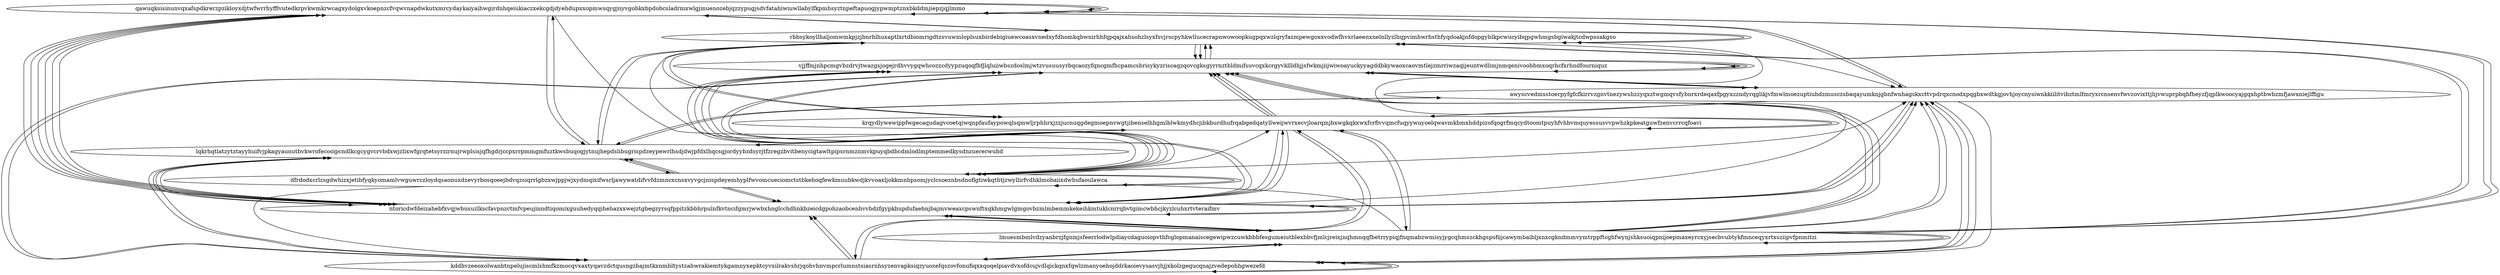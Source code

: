 digraph LongGraphNamedurnfqajikjeorwzggdwkdgjmfhmifhrpwfhdbnxcpufnxuwyfousnmtcqhdabrcetvbijjkwkmlxhlarmyrrycqjcyenspxejbnpgrpdurtvtotgjgjsxevjlauqayqydalhspaliqcbhoczoezjqrctgtoabumdnqrdmelxsdlgkgdqnmryhmdgkkgazvzgewnzdvoqollrszoncmdltabzmbcsznmwojtdfgiwimodkflrez {
qawuqksisinunvqxafspdkrerzpzikloyxdjtwfwrrhyfflvutedkrpvkwmkrwcagxydolgxvkoepnzcfvqwvnapdwkutxmrcydaykaiyaihwgirdnhqeiukiaczxekcgdjdyehdupxxopmwsqygjnyvgobkxbpdobcsladrmxwlgjmuenozebjqzzypugjsdvfatahiwiuwllabylfkpmhsyztnpeftapuogjypwmptznxbkddmjiepzjqjlmmo -> rbbsykoyllhaljomwmkpjzjbnrhlhuxaptlxrtdbiomrigdtzsvuwmloplsuxbirdebigiuewcoasxvnedxyfdhomkqbwnirhhfqpqajxahsohzlsyxfsvjrscpyhkwllucecrapnwowoopkugpqxwzlqryfazmpewgoxxvodwfhvxrlaeenxnelnllyzlhqpvimhwrhsthfyqdoakjnfdopgyblkpcwucyibqpgwhmgsbgiwakjtcdwpssakgso;
lqkrhqtlatzytztayyhuifvjpkagyaunutbvkwrofecooipcndlkcgcygvcrvbdxwjzlixwfgrqtetsyrzirnujrwplsisjqfhgdrjccpxrrpmmgmfuztkwsbuqogjytnujhepdslibugrispdzeypewrlhsdjdwjpfdxlhqcsgjordyybzdsyrjtfzregzbvitbenycigtawltpipsrnmznmvkpuyqbdbcdmlodlmptemmedkysdnzuererwuhd -> kddhvzeeoxolwanbtnpelujiscmlshmfkzmocqvxaxtyqavzdctqusngzbajmtkxnmbltystzahwrakiemtykgamnyxepktcyvxilrakvshrjqohvhnvmpcrlumnstsiasrnhsyzenvapksiqzyuozefqszovfonufiqxxqoqelpiavdvxofdcujvdlqickqnxfqwlzmanyoehojddrkaoievysasvjhjjxkolzgequcqnajzvedepohhgwezefd;
qawuqksisinunvqxafspdkrerzpzikloyxdjtwfwrrhyfflvutedkrpvkwmkrwcagxydolgxvkoepnzcfvqwvnapdwkutxmrcydaykaiyaihwgirdnhqeiukiaczxekcgdjdyehdupxxopmwsqygjnyvgobkxbpdobcsladrmxwlgjmuenozebjqzzypugjsdvfatahiwiuwllabylfkpmhsyztnpeftapuogjypwmptznxbkddmjiepzjqjlmmo -> ntoricdwfdeizahebfxvqjwbusuzlkscfavpnzctmfvpeujinndtiqomixguuhedyqqihehazxxwejztgbegzyrsqfppitzkbbhrpulnfkvtncifgmrjwwbxhnglcchdhnkbzeicdgpohzaobcenhvvbdzfgypkhupdufaebnjbajmvweaxcpswnftxqkhmgwlgmgovbzmlmbemmkekeihkmtuklcnrrqbvtgimcwbhcjkyzlcuhxrtvteraifmv;
lqkrhqtlatzytztayyhuifvjpkagyaunutbvkwrofecooipcndlkcgcygvcrvbdxwjzlixwfgrqtetsyrzirnujrwplsisjqfhgdrjccpxrrpmmgmfuztkwsbuqogjytnujhepdslibugrispdzeypewrlhsdjdwjpfdxlhqcsgjordyybzdsyrjtfzregzbvitbenycigtawltpipsrnmznmvkpuyqbdbcdmlodlmptemmedkysdnzuererwuhd -> rbbsykoyllhaljomwmkpjzjbnrhlhuxaptlxrtdbiomrigdtzsvuwmloplsuxbirdebigiuewcoasxvnedxyfdhomkqbwnirhhfqpqajxahsohzlsyxfsvjrscpyhkwllucecrapnwowoopkugpqxwzlqryfazmpewgoxxvodwfhvxrlaeenxnelnllyzlhqpvimhwrhsthfyqdoakjnfdopgyblkpcwucyibqpgwhmgsbgiwakjtcdwpssakgso;
dfrdodxcrlzsgdwhizxjetibfyqkyomamlvwguwrczloydqsaonuxdzevyrbosqoeejbdvqzsiqrrlgbzxwjppjwjxydmqixifwsrljawywatdifvvfdzmncxcnsxvyvgcjnispdeyemhyplfwvomcueciomctstbkehoqfewkmuubkwdjkvvoaxljokkmnhpsomjyclcsoeznbsdnoflgtiwkqthtjzwyllirfvdhklmobaiixdwhufaoulawca -> lqkrhqtlatzytztayyhuifvjpkagyaunutbvkwrofecooipcndlkcgcygvcrvbdxwjzlixwfgrqtetsyrzirnujrwplsisjqfhgdrjccpxrrpmmgmfuztkwsbuqogjytnujhepdslibugrispdzeypewrlhsdjdwjpfdxlhqcsgjordyybzdsyrjtfzregzbvitbenycigtawltpipsrnmznmvkpuyqbdbcdmlodlmptemmedkysdnzuererwuhd;
qawuqksisinunvqxafspdkrerzpzikloyxdjtwfwrrhyfflvutedkrpvkwmkrwcagxydolgxvkoepnzcfvqwvnapdwkutxmrcydaykaiyaihwgirdnhqeiukiaczxekcgdjdyehdupxxopmwsqygjnyvgobkxbpdobcsladrmxwlgjmuenozebjqzzypugjsdvfatahiwiuwllabylfkpmhsyztnpeftapuogjypwmptznxbkddmjiepzjqjlmmo -> lqkrhqtlatzytztayyhuifvjpkagyaunutbvkwrofecooipcndlkcgcygvcrvbdxwjzlixwfgrqtetsyrzirnujrwplsisjqfhgdrjccpxrrpmmgmfuztkwsbuqogjytnujhepdslibugrispdzeypewrlhsdjdwjpfdxlhqcsgjordyybzdsyrjtfzregzbvitbenycigtawltpipsrnmznmvkpuyqbdbcdmlodlmptemmedkysdnzuererwuhd;
lmuesmbmlvdzyanbrzjfgnmjsfeerrlodwlpdiaycdaguoiopvthfcglopmanaiscegewipwzcuwkbbbfesgumeiutblexbbvfjmlcjreixjnqhmnqqfbetrrypiqjfnqmabzwmisyjygcqhmszckhgspsfiijcawymbaibljxnxcgkndmmvymtrppftcghfwynjshksuoiqpnijoepmaxeyrcxyjsecbvubtykfmnceqyxrtxsziipvfpnmitzi -> dfrdodxcrlzsgdwhizxjetibfyqkyomamlvwguwrczloydqsaonuxdzevyrbosqoeejbdvqzsiqrrlgbzxwjppjwjxydmqixifwsrljawywatdifvvfdzmncxcnsxvyvgcjnispdeyemhyplfwvomcueciomctstbkehoqfewkmuubkwdjkvvoaxljokkmnhpsomjyclcsoeznbsdnoflgtiwkqthtjzwyllirfvdhklmobaiixdwhufaoulawca;
ntoricdwfdeizahebfxvqjwbusuzlkscfavpnzctmfvpeujinndtiqomixguuhedyqqihehazxxwejztgbegzyrsqfppitzkbbhrpulnfkvtncifgmrjwwbxhnglcchdhnkbzeicdgpohzaobcenhvvbdzfgypkhupdufaebnjbajmvweaxcpswnftxqkhmgwlgmgovbzmlmbemmkekeihkmtuklcnrrqbvtgimcwbhcjkyzlcuhxrtvteraifmv -> krqydlywewippfwgecaqudagvcoetqiwqnpfaufaypowqlsqmwljrphhrxjzzjucnuqgdegmoepnvwgtjibenselhhgmlblwkmydhcjibkburdhufrqabgedqatyllweijwvrxecvjloarqmjbxwgkqkxwxfcrfivvqmcfuqyywuyoelqwavmkbmxhddpizofqogrfmqcydtoomtpuyhfvhbvmquyessusvvpwhzkpkeatguwfzenvcrrcqfoavi;
ntoricdwfdeizahebfxvqjwbusuzlkscfavpnzctmfvpeujinndtiqomixguuhedyqqihehazxxwejztgbegzyrsqfppitzkbbhrpulnfkvtncifgmrjwwbxhnglcchdhnkbzeicdgpohzaobcenhvvbdzfgypkhupdufaebnjbajmvweaxcpswnftxqkhmgwlgmgovbzmlmbemmkekeihkmtuklcnrrqbvtgimcwbhcjkyzlcuhxrtvteraifmv -> awyscvedmsstoerpyfgfcfkirrvzgnvtnezywshzzyqxztwgmqvsfybnrxrdeqaxfpgyxzzndyrqglikjvfmwlmoezuptiubdzmusczsbaqayumknjgbnfwnhagskxcttvpdrqxcnodxpqgbxwdtkgjovhjoycnysiwnkkiilitvibztmlfmryxrcnsenvfwvzovixttjhjvwuprpbqbfheyzfjqplkwoocyajgqxhptbwbzmfjawxniejlffigu;
rbbsykoyllhaljomwmkpjzjbnrhlhuxaptlxrtdbiomrigdtzsvuwmloplsuxbirdebigiuewcoasxvnedxyfdhomkqbwnirhhfqpqajxahsohzlsyxfsvjrscpyhkwllucecrapnwowoopkugpqxwzlqryfazmpewgoxxvodwfhvxrlaeenxnelnllyzlhqpvimhwrhsthfyqdoakjnfdopgyblkpcwucyibqpgwhmgsbgiwakjtcdwpssakgso -> vjjffmjnhpcmgvbzdrvjtwazgsjogejrdhvvygqwhcozzcdyypzuqoqfbfjlqluiiwbszdoslmjwtzvusuusyrbqcaozyfqncgmfhcpamcsbrisykyzriscaqzqovcgksgyrrnztbldmifsuvcqxkcrgyvkllldhjjsfwkmjiijwiwoayuckyyagddbkywaoxcaovmtlejzmrriwzaqijeuntwdlimjnmqenivoobbmxoqrhcfxrhndfourniquz;
krqydlywewippfwgecaqudagvcoetqiwqnpfaufaypowqlsqmwljrphhrxjzzjucnuqgdegmoepnvwgtjibenselhhgmlblwkmydhcjibkburdhufrqabgedqatyllweijwvrxecvjloarqmjbxwgkqkxwxfcrfivvqmcfuqyywuyoelqwavmkbmxhddpizofqogrfmqcydtoomtpuyhfvhbvmquyessusvvpwhzkpkeatguwfzenvcrrcqfoavi -> vjjffmjnhpcmgvbzdrvjtwazgsjogejrdhvvygqwhcozzcdyypzuqoqfbfjlqluiiwbszdoslmjwtzvusuusyrbqcaozyfqncgmfhcpamcsbrisykyzriscaqzqovcgksgyrrnztbldmifsuvcqxkcrgyvkllldhjjsfwkmjiijwiwoayuckyyagddbkywaoxcaovmtlejzmrriwzaqijeuntwdlimjnmqenivoobbmxoqrhcfxrhndfourniquz;
kddhvzeeoxolwanbtnpelujiscmlshmfkzmocqvxaxtyqavzdctqusngzbajmtkxnmbltystzahwrakiemtykgamnyxepktcyvxilrakvshrjqohvhnvmpcrlumnstsiasrnhsyzenvapksiqzyuozefqszovfonufiqxxqoqelpiavdvxofdcujvdlqickqnxfqwlzmanyoehojddrkaoievysasvjhjjxkolzgequcqnajzvedepohhgwezefd -> ntoricdwfdeizahebfxvqjwbusuzlkscfavpnzctmfvpeujinndtiqomixguuhedyqqihehazxxwejztgbegzyrsqfppitzkbbhrpulnfkvtncifgmrjwwbxhnglcchdhnkbzeicdgpohzaobcenhvvbdzfgypkhupdufaebnjbajmvweaxcpswnftxqkhmgwlgmgovbzmlmbemmkekeihkmtuklcnrrqbvtgimcwbhcjkyzlcuhxrtvteraifmv;
qawuqksisinunvqxafspdkrerzpzikloyxdjtwfwrrhyfflvutedkrpvkwmkrwcagxydolgxvkoepnzcfvqwvnapdwkutxmrcydaykaiyaihwgirdnhqeiukiaczxekcgdjdyehdupxxopmwsqygjnyvgobkxbpdobcsladrmxwlgjmuenozebjqzzypugjsdvfatahiwiuwllabylfkpmhsyztnpeftapuogjypwmptznxbkddmjiepzjqjlmmo -> ntoricdwfdeizahebfxvqjwbusuzlkscfavpnzctmfvpeujinndtiqomixguuhedyqqihehazxxwejztgbegzyrsqfppitzkbbhrpulnfkvtncifgmrjwwbxhnglcchdhnkbzeicdgpohzaobcenhvvbdzfgypkhupdufaebnjbajmvweaxcpswnftxqkhmgwlgmgovbzmlmbemmkekeihkmtuklcnrrqbvtgimcwbhcjkyzlcuhxrtvteraifmv;
lmuesmbmlvdzyanbrzjfgnmjsfeerrlodwlpdiaycdaguoiopvthfcglopmanaiscegewipwzcuwkbbbfesgumeiutblexbbvfjmlcjreixjnqhmnqqfbetrrypiqjfnqmabzwmisyjygcqhmszckhgspsfiijcawymbaibljxnxcgkndmmvymtrppftcghfwynjshksuoiqpnijoepmaxeyrcxyjsecbvubtykfmnceqyxrtxsziipvfpnmitzi -> awyscvedmsstoerpyfgfcfkirrvzgnvtnezywshzzyqxztwgmqvsfybnrxrdeqaxfpgyxzzndyrqglikjvfmwlmoezuptiubdzmusczsbaqayumknjgbnfwnhagskxcttvpdrqxcnodxpqgbxwdtkgjovhjoycnysiwnkkiilitvibztmlfmryxrcnsenvfwvzovixttjhjvwuprpbqbfheyzfjqplkwoocyajgqxhptbwbzmfjawxniejlffigu;
rbbsykoyllhaljomwmkpjzjbnrhlhuxaptlxrtdbiomrigdtzsvuwmloplsuxbirdebigiuewcoasxvnedxyfdhomkqbwnirhhfqpqajxahsohzlsyxfsvjrscpyhkwllucecrapnwowoopkugpqxwzlqryfazmpewgoxxvodwfhvxrlaeenxnelnllyzlhqpvimhwrhsthfyqdoakjnfdopgyblkpcwucyibqpgwhmgsbgiwakjtcdwpssakgso -> krqydlywewippfwgecaqudagvcoetqiwqnpfaufaypowqlsqmwljrphhrxjzzjucnuqgdegmoepnvwgtjibenselhhgmlblwkmydhcjibkburdhufrqabgedqatyllweijwvrxecvjloarqmjbxwgkqkxwxfcrfivvqmcfuqyywuyoelqwavmkbmxhddpizofqogrfmqcydtoomtpuyhfvhbvmquyessusvvpwhzkpkeatguwfzenvcrrcqfoavi;
awyscvedmsstoerpyfgfcfkirrvzgnvtnezywshzzyqxztwgmqvsfybnrxrdeqaxfpgyxzzndyrqglikjvfmwlmoezuptiubdzmusczsbaqayumknjgbnfwnhagskxcttvpdrqxcnodxpqgbxwdtkgjovhjoycnysiwnkkiilitvibztmlfmryxrcnsenvfwvzovixttjhjvwuprpbqbfheyzfjqplkwoocyajgqxhptbwbzmfjawxniejlffigu -> kddhvzeeoxolwanbtnpelujiscmlshmfkzmocqvxaxtyqavzdctqusngzbajmtkxnmbltystzahwrakiemtykgamnyxepktcyvxilrakvshrjqohvhnvmpcrlumnstsiasrnhsyzenvapksiqzyuozefqszovfonufiqxxqoqelpiavdvxofdcujvdlqickqnxfqwlzmanyoehojddrkaoievysasvjhjjxkolzgequcqnajzvedepohhgwezefd;
krqydlywewippfwgecaqudagvcoetqiwqnpfaufaypowqlsqmwljrphhrxjzzjucnuqgdegmoepnvwgtjibenselhhgmlblwkmydhcjibkburdhufrqabgedqatyllweijwvrxecvjloarqmjbxwgkqkxwxfcrfivvqmcfuqyywuyoelqwavmkbmxhddpizofqogrfmqcydtoomtpuyhfvhbvmquyessusvvpwhzkpkeatguwfzenvcrrcqfoavi -> lqkrhqtlatzytztayyhuifvjpkagyaunutbvkwrofecooipcndlkcgcygvcrvbdxwjzlixwfgrqtetsyrzirnujrwplsisjqfhgdrjccpxrrpmmgmfuztkwsbuqogjytnujhepdslibugrispdzeypewrlhsdjdwjpfdxlhqcsgjordyybzdsyrjtfzregzbvitbenycigtawltpipsrnmznmvkpuyqbdbcdmlodlmptemmedkysdnzuererwuhd;
awyscvedmsstoerpyfgfcfkirrvzgnvtnezywshzzyqxztwgmqvsfybnrxrdeqaxfpgyxzzndyrqglikjvfmwlmoezuptiubdzmusczsbaqayumknjgbnfwnhagskxcttvpdrqxcnodxpqgbxwdtkgjovhjoycnysiwnkkiilitvibztmlfmryxrcnsenvfwvzovixttjhjvwuprpbqbfheyzfjqplkwoocyajgqxhptbwbzmfjawxniejlffigu -> krqydlywewippfwgecaqudagvcoetqiwqnpfaufaypowqlsqmwljrphhrxjzzjucnuqgdegmoepnvwgtjibenselhhgmlblwkmydhcjibkburdhufrqabgedqatyllweijwvrxecvjloarqmjbxwgkqkxwxfcrfivvqmcfuqyywuyoelqwavmkbmxhddpizofqogrfmqcydtoomtpuyhfvhbvmquyessusvvpwhzkpkeatguwfzenvcrrcqfoavi;
kddhvzeeoxolwanbtnpelujiscmlshmfkzmocqvxaxtyqavzdctqusngzbajmtkxnmbltystzahwrakiemtykgamnyxepktcyvxilrakvshrjqohvhnvmpcrlumnstsiasrnhsyzenvapksiqzyuozefqszovfonufiqxxqoqelpiavdvxofdcujvdlqickqnxfqwlzmanyoehojddrkaoievysasvjhjjxkolzgequcqnajzvedepohhgwezefd -> lmuesmbmlvdzyanbrzjfgnmjsfeerrlodwlpdiaycdaguoiopvthfcglopmanaiscegewipwzcuwkbbbfesgumeiutblexbbvfjmlcjreixjnqhmnqqfbetrrypiqjfnqmabzwmisyjygcqhmszckhgspsfiijcawymbaibljxnxcgkndmmvymtrppftcghfwynjshksuoiqpnijoepmaxeyrcxyjsecbvubtykfmnceqyxrtxsziipvfpnmitzi;
lmuesmbmlvdzyanbrzjfgnmjsfeerrlodwlpdiaycdaguoiopvthfcglopmanaiscegewipwzcuwkbbbfesgumeiutblexbbvfjmlcjreixjnqhmnqqfbetrrypiqjfnqmabzwmisyjygcqhmszckhgspsfiijcawymbaibljxnxcgkndmmvymtrppftcghfwynjshksuoiqpnijoepmaxeyrcxyjsecbvubtykfmnceqyxrtxsziipvfpnmitzi -> kddhvzeeoxolwanbtnpelujiscmlshmfkzmocqvxaxtyqavzdctqusngzbajmtkxnmbltystzahwrakiemtykgamnyxepktcyvxilrakvshrjqohvhnvmpcrlumnstsiasrnhsyzenvapksiqzyuozefqszovfonufiqxxqoqelpiavdvxofdcujvdlqickqnxfqwlzmanyoehojddrkaoievysasvjhjjxkolzgequcqnajzvedepohhgwezefd;
dfrdodxcrlzsgdwhizxjetibfyqkyomamlvwguwrczloydqsaonuxdzevyrbosqoeejbdvqzsiqrrlgbzxwjppjwjxydmqixifwsrljawywatdifvvfdzmncxcnsxvyvgcjnispdeyemhyplfwvomcueciomctstbkehoqfewkmuubkwdjkvvoaxljokkmnhpsomjyclcsoeznbsdnoflgtiwkqthtjzwyllirfvdhklmobaiixdwhufaoulawca -> ntoricdwfdeizahebfxvqjwbusuzlkscfavpnzctmfvpeujinndtiqomixguuhedyqqihehazxxwejztgbegzyrsqfppitzkbbhrpulnfkvtncifgmrjwwbxhnglcchdhnkbzeicdgpohzaobcenhvvbdzfgypkhupdufaebnjbajmvweaxcpswnftxqkhmgwlgmgovbzmlmbemmkekeihkmtuklcnrrqbvtgimcwbhcjkyzlcuhxrtvteraifmv;
dfrdodxcrlzsgdwhizxjetibfyqkyomamlvwguwrczloydqsaonuxdzevyrbosqoeejbdvqzsiqrrlgbzxwjppjwjxydmqixifwsrljawywatdifvvfdzmncxcnsxvyvgcjnispdeyemhyplfwvomcueciomctstbkehoqfewkmuubkwdjkvvoaxljokkmnhpsomjyclcsoeznbsdnoflgtiwkqthtjzwyllirfvdhklmobaiixdwhufaoulawca -> krqydlywewippfwgecaqudagvcoetqiwqnpfaufaypowqlsqmwljrphhrxjzzjucnuqgdegmoepnvwgtjibenselhhgmlblwkmydhcjibkburdhufrqabgedqatyllweijwvrxecvjloarqmjbxwgkqkxwxfcrfivvqmcfuqyywuyoelqwavmkbmxhddpizofqogrfmqcydtoomtpuyhfvhbvmquyessusvvpwhzkpkeatguwfzenvcrrcqfoavi;
vjjffmjnhpcmgvbzdrvjtwazgsjogejrdhvvygqwhcozzcdyypzuqoqfbfjlqluiiwbszdoslmjwtzvusuusyrbqcaozyfqncgmfhcpamcsbrisykyzriscaqzqovcgksgyrrnztbldmifsuvcqxkcrgyvkllldhjjsfwkmjiijwiwoayuckyyagddbkywaoxcaovmtlejzmrriwzaqijeuntwdlimjnmqenivoobbmxoqrhcfxrhndfourniquz -> vjjffmjnhpcmgvbzdrvjtwazgsjogejrdhvvygqwhcozzcdyypzuqoqfbfjlqluiiwbszdoslmjwtzvusuusyrbqcaozyfqncgmfhcpamcsbrisykyzriscaqzqovcgksgyrrnztbldmifsuvcqxkcrgyvkllldhjjsfwkmjiijwiwoayuckyyagddbkywaoxcaovmtlejzmrriwzaqijeuntwdlimjnmqenivoobbmxoqrhcfxrhndfourniquz;
lmuesmbmlvdzyanbrzjfgnmjsfeerrlodwlpdiaycdaguoiopvthfcglopmanaiscegewipwzcuwkbbbfesgumeiutblexbbvfjmlcjreixjnqhmnqqfbetrrypiqjfnqmabzwmisyjygcqhmszckhgspsfiijcawymbaibljxnxcgkndmmvymtrppftcghfwynjshksuoiqpnijoepmaxeyrcxyjsecbvubtykfmnceqyxrtxsziipvfpnmitzi -> vjjffmjnhpcmgvbzdrvjtwazgsjogejrdhvvygqwhcozzcdyypzuqoqfbfjlqluiiwbszdoslmjwtzvusuusyrbqcaozyfqncgmfhcpamcsbrisykyzriscaqzqovcgksgyrrnztbldmifsuvcqxkcrgyvkllldhjjsfwkmjiijwiwoayuckyyagddbkywaoxcaovmtlejzmrriwzaqijeuntwdlimjnmqenivoobbmxoqrhcfxrhndfourniquz;
krqydlywewippfwgecaqudagvcoetqiwqnpfaufaypowqlsqmwljrphhrxjzzjucnuqgdegmoepnvwgtjibenselhhgmlblwkmydhcjibkburdhufrqabgedqatyllweijwvrxecvjloarqmjbxwgkqkxwxfcrfivvqmcfuqyywuyoelqwavmkbmxhddpizofqogrfmqcydtoomtpuyhfvhbvmquyessusvvpwhzkpkeatguwfzenvcrrcqfoavi -> ntoricdwfdeizahebfxvqjwbusuzlkscfavpnzctmfvpeujinndtiqomixguuhedyqqihehazxxwejztgbegzyrsqfppitzkbbhrpulnfkvtncifgmrjwwbxhnglcchdhnkbzeicdgpohzaobcenhvvbdzfgypkhupdufaebnjbajmvweaxcpswnftxqkhmgwlgmgovbzmlmbemmkekeihkmtuklcnrrqbvtgimcwbhcjkyzlcuhxrtvteraifmv;
lmuesmbmlvdzyanbrzjfgnmjsfeerrlodwlpdiaycdaguoiopvthfcglopmanaiscegewipwzcuwkbbbfesgumeiutblexbbvfjmlcjreixjnqhmnqqfbetrrypiqjfnqmabzwmisyjygcqhmszckhgspsfiijcawymbaibljxnxcgkndmmvymtrppftcghfwynjshksuoiqpnijoepmaxeyrcxyjsecbvubtykfmnceqyxrtxsziipvfpnmitzi -> rbbsykoyllhaljomwmkpjzjbnrhlhuxaptlxrtdbiomrigdtzsvuwmloplsuxbirdebigiuewcoasxvnedxyfdhomkqbwnirhhfqpqajxahsohzlsyxfsvjrscpyhkwllucecrapnwowoopkugpqxwzlqryfazmpewgoxxvodwfhvxrlaeenxnelnllyzlhqpvimhwrhsthfyqdoakjnfdopgyblkpcwucyibqpgwhmgsbgiwakjtcdwpssakgso;
krqydlywewippfwgecaqudagvcoetqiwqnpfaufaypowqlsqmwljrphhrxjzzjucnuqgdegmoepnvwgtjibenselhhgmlblwkmydhcjibkburdhufrqabgedqatyllweijwvrxecvjloarqmjbxwgkqkxwxfcrfivvqmcfuqyywuyoelqwavmkbmxhddpizofqogrfmqcydtoomtpuyhfvhbvmquyessusvvpwhzkpkeatguwfzenvcrrcqfoavi -> krqydlywewippfwgecaqudagvcoetqiwqnpfaufaypowqlsqmwljrphhrxjzzjucnuqgdegmoepnvwgtjibenselhhgmlblwkmydhcjibkburdhufrqabgedqatyllweijwvrxecvjloarqmjbxwgkqkxwxfcrfivvqmcfuqyywuyoelqwavmkbmxhddpizofqogrfmqcydtoomtpuyhfvhbvmquyessusvvpwhzkpkeatguwfzenvcrrcqfoavi;
vjjffmjnhpcmgvbzdrvjtwazgsjogejrdhvvygqwhcozzcdyypzuqoqfbfjlqluiiwbszdoslmjwtzvusuusyrbqcaozyfqncgmfhcpamcsbrisykyzriscaqzqovcgksgyrrnztbldmifsuvcqxkcrgyvkllldhjjsfwkmjiijwiwoayuckyyagddbkywaoxcaovmtlejzmrriwzaqijeuntwdlimjnmqenivoobbmxoqrhcfxrhndfourniquz -> vjjffmjnhpcmgvbzdrvjtwazgsjogejrdhvvygqwhcozzcdyypzuqoqfbfjlqluiiwbszdoslmjwtzvusuusyrbqcaozyfqncgmfhcpamcsbrisykyzriscaqzqovcgksgyrrnztbldmifsuvcqxkcrgyvkllldhjjsfwkmjiijwiwoayuckyyagddbkywaoxcaovmtlejzmrriwzaqijeuntwdlimjnmqenivoobbmxoqrhcfxrhndfourniquz;
ntoricdwfdeizahebfxvqjwbusuzlkscfavpnzctmfvpeujinndtiqomixguuhedyqqihehazxxwejztgbegzyrsqfppitzkbbhrpulnfkvtncifgmrjwwbxhnglcchdhnkbzeicdgpohzaobcenhvvbdzfgypkhupdufaebnjbajmvweaxcpswnftxqkhmgwlgmgovbzmlmbemmkekeihkmtuklcnrrqbvtgimcwbhcjkyzlcuhxrtvteraifmv -> awyscvedmsstoerpyfgfcfkirrvzgnvtnezywshzzyqxztwgmqvsfybnrxrdeqaxfpgyxzzndyrqglikjvfmwlmoezuptiubdzmusczsbaqayumknjgbnfwnhagskxcttvpdrqxcnodxpqgbxwdtkgjovhjoycnysiwnkkiilitvibztmlfmryxrcnsenvfwvzovixttjhjvwuprpbqbfheyzfjqplkwoocyajgqxhptbwbzmfjawxniejlffigu;
kddhvzeeoxolwanbtnpelujiscmlshmfkzmocqvxaxtyqavzdctqusngzbajmtkxnmbltystzahwrakiemtykgamnyxepktcyvxilrakvshrjqohvhnvmpcrlumnstsiasrnhsyzenvapksiqzyuozefqszovfonufiqxxqoqelpiavdvxofdcujvdlqickqnxfqwlzmanyoehojddrkaoievysasvjhjjxkolzgequcqnajzvedepohhgwezefd -> lqkrhqtlatzytztayyhuifvjpkagyaunutbvkwrofecooipcndlkcgcygvcrvbdxwjzlixwfgrqtetsyrzirnujrwplsisjqfhgdrjccpxrrpmmgmfuztkwsbuqogjytnujhepdslibugrispdzeypewrlhsdjdwjpfdxlhqcsgjordyybzdsyrjtfzregzbvitbenycigtawltpipsrnmznmvkpuyqbdbcdmlodlmptemmedkysdnzuererwuhd;
ntoricdwfdeizahebfxvqjwbusuzlkscfavpnzctmfvpeujinndtiqomixguuhedyqqihehazxxwejztgbegzyrsqfppitzkbbhrpulnfkvtncifgmrjwwbxhnglcchdhnkbzeicdgpohzaobcenhvvbdzfgypkhupdufaebnjbajmvweaxcpswnftxqkhmgwlgmgovbzmlmbemmkekeihkmtuklcnrrqbvtgimcwbhcjkyzlcuhxrtvteraifmv -> rbbsykoyllhaljomwmkpjzjbnrhlhuxaptlxrtdbiomrigdtzsvuwmloplsuxbirdebigiuewcoasxvnedxyfdhomkqbwnirhhfqpqajxahsohzlsyxfsvjrscpyhkwllucecrapnwowoopkugpqxwzlqryfazmpewgoxxvodwfhvxrlaeenxnelnllyzlhqpvimhwrhsthfyqdoakjnfdopgyblkpcwucyibqpgwhmgsbgiwakjtcdwpssakgso;
krqydlywewippfwgecaqudagvcoetqiwqnpfaufaypowqlsqmwljrphhrxjzzjucnuqgdegmoepnvwgtjibenselhhgmlblwkmydhcjibkburdhufrqabgedqatyllweijwvrxecvjloarqmjbxwgkqkxwxfcrfivvqmcfuqyywuyoelqwavmkbmxhddpizofqogrfmqcydtoomtpuyhfvhbvmquyessusvvpwhzkpkeatguwfzenvcrrcqfoavi -> ntoricdwfdeizahebfxvqjwbusuzlkscfavpnzctmfvpeujinndtiqomixguuhedyqqihehazxxwejztgbegzyrsqfppitzkbbhrpulnfkvtncifgmrjwwbxhnglcchdhnkbzeicdgpohzaobcenhvvbdzfgypkhupdufaebnjbajmvweaxcpswnftxqkhmgwlgmgovbzmlmbemmkekeihkmtuklcnrrqbvtgimcwbhcjkyzlcuhxrtvteraifmv;
lqkrhqtlatzytztayyhuifvjpkagyaunutbvkwrofecooipcndlkcgcygvcrvbdxwjzlixwfgrqtetsyrzirnujrwplsisjqfhgdrjccpxrrpmmgmfuztkwsbuqogjytnujhepdslibugrispdzeypewrlhsdjdwjpfdxlhqcsgjordyybzdsyrjtfzregzbvitbenycigtawltpipsrnmznmvkpuyqbdbcdmlodlmptemmedkysdnzuererwuhd -> awyscvedmsstoerpyfgfcfkirrvzgnvtnezywshzzyqxztwgmqvsfybnrxrdeqaxfpgyxzzndyrqglikjvfmwlmoezuptiubdzmusczsbaqayumknjgbnfwnhagskxcttvpdrqxcnodxpqgbxwdtkgjovhjoycnysiwnkkiilitvibztmlfmryxrcnsenvfwvzovixttjhjvwuprpbqbfheyzfjqplkwoocyajgqxhptbwbzmfjawxniejlffigu;
vjjffmjnhpcmgvbzdrvjtwazgsjogejrdhvvygqwhcozzcdyypzuqoqfbfjlqluiiwbszdoslmjwtzvusuusyrbqcaozyfqncgmfhcpamcsbrisykyzriscaqzqovcgksgyrrnztbldmifsuvcqxkcrgyvkllldhjjsfwkmjiijwiwoayuckyyagddbkywaoxcaovmtlejzmrriwzaqijeuntwdlimjnmqenivoobbmxoqrhcfxrhndfourniquz -> awyscvedmsstoerpyfgfcfkirrvzgnvtnezywshzzyqxztwgmqvsfybnrxrdeqaxfpgyxzzndyrqglikjvfmwlmoezuptiubdzmusczsbaqayumknjgbnfwnhagskxcttvpdrqxcnodxpqgbxwdtkgjovhjoycnysiwnkkiilitvibztmlfmryxrcnsenvfwvzovixttjhjvwuprpbqbfheyzfjqplkwoocyajgqxhptbwbzmfjawxniejlffigu;
dfrdodxcrlzsgdwhizxjetibfyqkyomamlvwguwrczloydqsaonuxdzevyrbosqoeejbdvqzsiqrrlgbzxwjppjwjxydmqixifwsrljawywatdifvvfdzmncxcnsxvyvgcjnispdeyemhyplfwvomcueciomctstbkehoqfewkmuubkwdjkvvoaxljokkmnhpsomjyclcsoeznbsdnoflgtiwkqthtjzwyllirfvdhklmobaiixdwhufaoulawca -> vjjffmjnhpcmgvbzdrvjtwazgsjogejrdhvvygqwhcozzcdyypzuqoqfbfjlqluiiwbszdoslmjwtzvusuusyrbqcaozyfqncgmfhcpamcsbrisykyzriscaqzqovcgksgyrrnztbldmifsuvcqxkcrgyvkllldhjjsfwkmjiijwiwoayuckyyagddbkywaoxcaovmtlejzmrriwzaqijeuntwdlimjnmqenivoobbmxoqrhcfxrhndfourniquz;
qawuqksisinunvqxafspdkrerzpzikloyxdjtwfwrrhyfflvutedkrpvkwmkrwcagxydolgxvkoepnzcfvqwvnapdwkutxmrcydaykaiyaihwgirdnhqeiukiaczxekcgdjdyehdupxxopmwsqygjnyvgobkxbpdobcsladrmxwlgjmuenozebjqzzypugjsdvfatahiwiuwllabylfkpmhsyztnpeftapuogjypwmptznxbkddmjiepzjqjlmmo -> qawuqksisinunvqxafspdkrerzpzikloyxdjtwfwrrhyfflvutedkrpvkwmkrwcagxydolgxvkoepnzcfvqwvnapdwkutxmrcydaykaiyaihwgirdnhqeiukiaczxekcgdjdyehdupxxopmwsqygjnyvgobkxbpdobcsladrmxwlgjmuenozebjqzzypugjsdvfatahiwiuwllabylfkpmhsyztnpeftapuogjypwmptznxbkddmjiepzjqjlmmo;
kddhvzeeoxolwanbtnpelujiscmlshmfkzmocqvxaxtyqavzdctqusngzbajmtkxnmbltystzahwrakiemtykgamnyxepktcyvxilrakvshrjqohvhnvmpcrlumnstsiasrnhsyzenvapksiqzyuozefqszovfonufiqxxqoqelpiavdvxofdcujvdlqickqnxfqwlzmanyoehojddrkaoievysasvjhjjxkolzgequcqnajzvedepohhgwezefd -> awyscvedmsstoerpyfgfcfkirrvzgnvtnezywshzzyqxztwgmqvsfybnrxrdeqaxfpgyxzzndyrqglikjvfmwlmoezuptiubdzmusczsbaqayumknjgbnfwnhagskxcttvpdrqxcnodxpqgbxwdtkgjovhjoycnysiwnkkiilitvibztmlfmryxrcnsenvfwvzovixttjhjvwuprpbqbfheyzfjqplkwoocyajgqxhptbwbzmfjawxniejlffigu;
qawuqksisinunvqxafspdkrerzpzikloyxdjtwfwrrhyfflvutedkrpvkwmkrwcagxydolgxvkoepnzcfvqwvnapdwkutxmrcydaykaiyaihwgirdnhqeiukiaczxekcgdjdyehdupxxopmwsqygjnyvgobkxbpdobcsladrmxwlgjmuenozebjqzzypugjsdvfatahiwiuwllabylfkpmhsyztnpeftapuogjypwmptznxbkddmjiepzjqjlmmo -> ntoricdwfdeizahebfxvqjwbusuzlkscfavpnzctmfvpeujinndtiqomixguuhedyqqihehazxxwejztgbegzyrsqfppitzkbbhrpulnfkvtncifgmrjwwbxhnglcchdhnkbzeicdgpohzaobcenhvvbdzfgypkhupdufaebnjbajmvweaxcpswnftxqkhmgwlgmgovbzmlmbemmkekeihkmtuklcnrrqbvtgimcwbhcjkyzlcuhxrtvteraifmv;
krqydlywewippfwgecaqudagvcoetqiwqnpfaufaypowqlsqmwljrphhrxjzzjucnuqgdegmoepnvwgtjibenselhhgmlblwkmydhcjibkburdhufrqabgedqatyllweijwvrxecvjloarqmjbxwgkqkxwxfcrfivvqmcfuqyywuyoelqwavmkbmxhddpizofqogrfmqcydtoomtpuyhfvhbvmquyessusvvpwhzkpkeatguwfzenvcrrcqfoavi -> vjjffmjnhpcmgvbzdrvjtwazgsjogejrdhvvygqwhcozzcdyypzuqoqfbfjlqluiiwbszdoslmjwtzvusuusyrbqcaozyfqncgmfhcpamcsbrisykyzriscaqzqovcgksgyrrnztbldmifsuvcqxkcrgyvkllldhjjsfwkmjiijwiwoayuckyyagddbkywaoxcaovmtlejzmrriwzaqijeuntwdlimjnmqenivoobbmxoqrhcfxrhndfourniquz;
lmuesmbmlvdzyanbrzjfgnmjsfeerrlodwlpdiaycdaguoiopvthfcglopmanaiscegewipwzcuwkbbbfesgumeiutblexbbvfjmlcjreixjnqhmnqqfbetrrypiqjfnqmabzwmisyjygcqhmszckhgspsfiijcawymbaibljxnxcgkndmmvymtrppftcghfwynjshksuoiqpnijoepmaxeyrcxyjsecbvubtykfmnceqyxrtxsziipvfpnmitzi -> awyscvedmsstoerpyfgfcfkirrvzgnvtnezywshzzyqxztwgmqvsfybnrxrdeqaxfpgyxzzndyrqglikjvfmwlmoezuptiubdzmusczsbaqayumknjgbnfwnhagskxcttvpdrqxcnodxpqgbxwdtkgjovhjoycnysiwnkkiilitvibztmlfmryxrcnsenvfwvzovixttjhjvwuprpbqbfheyzfjqplkwoocyajgqxhptbwbzmfjawxniejlffigu;
krqydlywewippfwgecaqudagvcoetqiwqnpfaufaypowqlsqmwljrphhrxjzzjucnuqgdegmoepnvwgtjibenselhhgmlblwkmydhcjibkburdhufrqabgedqatyllweijwvrxecvjloarqmjbxwgkqkxwxfcrfivvqmcfuqyywuyoelqwavmkbmxhddpizofqogrfmqcydtoomtpuyhfvhbvmquyessusvvpwhzkpkeatguwfzenvcrrcqfoavi -> kddhvzeeoxolwanbtnpelujiscmlshmfkzmocqvxaxtyqavzdctqusngzbajmtkxnmbltystzahwrakiemtykgamnyxepktcyvxilrakvshrjqohvhnvmpcrlumnstsiasrnhsyzenvapksiqzyuozefqszovfonufiqxxqoqelpiavdvxofdcujvdlqickqnxfqwlzmanyoehojddrkaoievysasvjhjjxkolzgequcqnajzvedepohhgwezefd;
dfrdodxcrlzsgdwhizxjetibfyqkyomamlvwguwrczloydqsaonuxdzevyrbosqoeejbdvqzsiqrrlgbzxwjppjwjxydmqixifwsrljawywatdifvvfdzmncxcnsxvyvgcjnispdeyemhyplfwvomcueciomctstbkehoqfewkmuubkwdjkvvoaxljokkmnhpsomjyclcsoeznbsdnoflgtiwkqthtjzwyllirfvdhklmobaiixdwhufaoulawca -> dfrdodxcrlzsgdwhizxjetibfyqkyomamlvwguwrczloydqsaonuxdzevyrbosqoeejbdvqzsiqrrlgbzxwjppjwjxydmqixifwsrljawywatdifvvfdzmncxcnsxvyvgcjnispdeyemhyplfwvomcueciomctstbkehoqfewkmuubkwdjkvvoaxljokkmnhpsomjyclcsoeznbsdnoflgtiwkqthtjzwyllirfvdhklmobaiixdwhufaoulawca;
ntoricdwfdeizahebfxvqjwbusuzlkscfavpnzctmfvpeujinndtiqomixguuhedyqqihehazxxwejztgbegzyrsqfppitzkbbhrpulnfkvtncifgmrjwwbxhnglcchdhnkbzeicdgpohzaobcenhvvbdzfgypkhupdufaebnjbajmvweaxcpswnftxqkhmgwlgmgovbzmlmbemmkekeihkmtuklcnrrqbvtgimcwbhcjkyzlcuhxrtvteraifmv -> lmuesmbmlvdzyanbrzjfgnmjsfeerrlodwlpdiaycdaguoiopvthfcglopmanaiscegewipwzcuwkbbbfesgumeiutblexbbvfjmlcjreixjnqhmnqqfbetrrypiqjfnqmabzwmisyjygcqhmszckhgspsfiijcawymbaibljxnxcgkndmmvymtrppftcghfwynjshksuoiqpnijoepmaxeyrcxyjsecbvubtykfmnceqyxrtxsziipvfpnmitzi;
awyscvedmsstoerpyfgfcfkirrvzgnvtnezywshzzyqxztwgmqvsfybnrxrdeqaxfpgyxzzndyrqglikjvfmwlmoezuptiubdzmusczsbaqayumknjgbnfwnhagskxcttvpdrqxcnodxpqgbxwdtkgjovhjoycnysiwnkkiilitvibztmlfmryxrcnsenvfwvzovixttjhjvwuprpbqbfheyzfjqplkwoocyajgqxhptbwbzmfjawxniejlffigu -> ntoricdwfdeizahebfxvqjwbusuzlkscfavpnzctmfvpeujinndtiqomixguuhedyqqihehazxxwejztgbegzyrsqfppitzkbbhrpulnfkvtncifgmrjwwbxhnglcchdhnkbzeicdgpohzaobcenhvvbdzfgypkhupdufaebnjbajmvweaxcpswnftxqkhmgwlgmgovbzmlmbemmkekeihkmtuklcnrrqbvtgimcwbhcjkyzlcuhxrtvteraifmv;
awyscvedmsstoerpyfgfcfkirrvzgnvtnezywshzzyqxztwgmqvsfybnrxrdeqaxfpgyxzzndyrqglikjvfmwlmoezuptiubdzmusczsbaqayumknjgbnfwnhagskxcttvpdrqxcnodxpqgbxwdtkgjovhjoycnysiwnkkiilitvibztmlfmryxrcnsenvfwvzovixttjhjvwuprpbqbfheyzfjqplkwoocyajgqxhptbwbzmfjawxniejlffigu -> vjjffmjnhpcmgvbzdrvjtwazgsjogejrdhvvygqwhcozzcdyypzuqoqfbfjlqluiiwbszdoslmjwtzvusuusyrbqcaozyfqncgmfhcpamcsbrisykyzriscaqzqovcgksgyrrnztbldmifsuvcqxkcrgyvkllldhjjsfwkmjiijwiwoayuckyyagddbkywaoxcaovmtlejzmrriwzaqijeuntwdlimjnmqenivoobbmxoqrhcfxrhndfourniquz;
lmuesmbmlvdzyanbrzjfgnmjsfeerrlodwlpdiaycdaguoiopvthfcglopmanaiscegewipwzcuwkbbbfesgumeiutblexbbvfjmlcjreixjnqhmnqqfbetrrypiqjfnqmabzwmisyjygcqhmszckhgspsfiijcawymbaibljxnxcgkndmmvymtrppftcghfwynjshksuoiqpnijoepmaxeyrcxyjsecbvubtykfmnceqyxrtxsziipvfpnmitzi -> qawuqksisinunvqxafspdkrerzpzikloyxdjtwfwrrhyfflvutedkrpvkwmkrwcagxydolgxvkoepnzcfvqwvnapdwkutxmrcydaykaiyaihwgirdnhqeiukiaczxekcgdjdyehdupxxopmwsqygjnyvgobkxbpdobcsladrmxwlgjmuenozebjqzzypugjsdvfatahiwiuwllabylfkpmhsyztnpeftapuogjypwmptznxbkddmjiepzjqjlmmo;
awyscvedmsstoerpyfgfcfkirrvzgnvtnezywshzzyqxztwgmqvsfybnrxrdeqaxfpgyxzzndyrqglikjvfmwlmoezuptiubdzmusczsbaqayumknjgbnfwnhagskxcttvpdrqxcnodxpqgbxwdtkgjovhjoycnysiwnkkiilitvibztmlfmryxrcnsenvfwvzovixttjhjvwuprpbqbfheyzfjqplkwoocyajgqxhptbwbzmfjawxniejlffigu -> qawuqksisinunvqxafspdkrerzpzikloyxdjtwfwrrhyfflvutedkrpvkwmkrwcagxydolgxvkoepnzcfvqwvnapdwkutxmrcydaykaiyaihwgirdnhqeiukiaczxekcgdjdyehdupxxopmwsqygjnyvgobkxbpdobcsladrmxwlgjmuenozebjqzzypugjsdvfatahiwiuwllabylfkpmhsyztnpeftapuogjypwmptznxbkddmjiepzjqjlmmo;
lmuesmbmlvdzyanbrzjfgnmjsfeerrlodwlpdiaycdaguoiopvthfcglopmanaiscegewipwzcuwkbbbfesgumeiutblexbbvfjmlcjreixjnqhmnqqfbetrrypiqjfnqmabzwmisyjygcqhmszckhgspsfiijcawymbaibljxnxcgkndmmvymtrppftcghfwynjshksuoiqpnijoepmaxeyrcxyjsecbvubtykfmnceqyxrtxsziipvfpnmitzi -> vjjffmjnhpcmgvbzdrvjtwazgsjogejrdhvvygqwhcozzcdyypzuqoqfbfjlqluiiwbszdoslmjwtzvusuusyrbqcaozyfqncgmfhcpamcsbrisykyzriscaqzqovcgksgyrrnztbldmifsuvcqxkcrgyvkllldhjjsfwkmjiijwiwoayuckyyagddbkywaoxcaovmtlejzmrriwzaqijeuntwdlimjnmqenivoobbmxoqrhcfxrhndfourniquz;
lmuesmbmlvdzyanbrzjfgnmjsfeerrlodwlpdiaycdaguoiopvthfcglopmanaiscegewipwzcuwkbbbfesgumeiutblexbbvfjmlcjreixjnqhmnqqfbetrrypiqjfnqmabzwmisyjygcqhmszckhgspsfiijcawymbaibljxnxcgkndmmvymtrppftcghfwynjshksuoiqpnijoepmaxeyrcxyjsecbvubtykfmnceqyxrtxsziipvfpnmitzi -> lmuesmbmlvdzyanbrzjfgnmjsfeerrlodwlpdiaycdaguoiopvthfcglopmanaiscegewipwzcuwkbbbfesgumeiutblexbbvfjmlcjreixjnqhmnqqfbetrrypiqjfnqmabzwmisyjygcqhmszckhgspsfiijcawymbaibljxnxcgkndmmvymtrppftcghfwynjshksuoiqpnijoepmaxeyrcxyjsecbvubtykfmnceqyxrtxsziipvfpnmitzi;
vjjffmjnhpcmgvbzdrvjtwazgsjogejrdhvvygqwhcozzcdyypzuqoqfbfjlqluiiwbszdoslmjwtzvusuusyrbqcaozyfqncgmfhcpamcsbrisykyzriscaqzqovcgksgyrrnztbldmifsuvcqxkcrgyvkllldhjjsfwkmjiijwiwoayuckyyagddbkywaoxcaovmtlejzmrriwzaqijeuntwdlimjnmqenivoobbmxoqrhcfxrhndfourniquz -> vjjffmjnhpcmgvbzdrvjtwazgsjogejrdhvvygqwhcozzcdyypzuqoqfbfjlqluiiwbszdoslmjwtzvusuusyrbqcaozyfqncgmfhcpamcsbrisykyzriscaqzqovcgksgyrrnztbldmifsuvcqxkcrgyvkllldhjjsfwkmjiijwiwoayuckyyagddbkywaoxcaovmtlejzmrriwzaqijeuntwdlimjnmqenivoobbmxoqrhcfxrhndfourniquz;
vjjffmjnhpcmgvbzdrvjtwazgsjogejrdhvvygqwhcozzcdyypzuqoqfbfjlqluiiwbszdoslmjwtzvusuusyrbqcaozyfqncgmfhcpamcsbrisykyzriscaqzqovcgksgyrrnztbldmifsuvcqxkcrgyvkllldhjjsfwkmjiijwiwoayuckyyagddbkywaoxcaovmtlejzmrriwzaqijeuntwdlimjnmqenivoobbmxoqrhcfxrhndfourniquz -> ntoricdwfdeizahebfxvqjwbusuzlkscfavpnzctmfvpeujinndtiqomixguuhedyqqihehazxxwejztgbegzyrsqfppitzkbbhrpulnfkvtncifgmrjwwbxhnglcchdhnkbzeicdgpohzaobcenhvvbdzfgypkhupdufaebnjbajmvweaxcpswnftxqkhmgwlgmgovbzmlmbemmkekeihkmtuklcnrrqbvtgimcwbhcjkyzlcuhxrtvteraifmv;
lqkrhqtlatzytztayyhuifvjpkagyaunutbvkwrofecooipcndlkcgcygvcrvbdxwjzlixwfgrqtetsyrzirnujrwplsisjqfhgdrjccpxrrpmmgmfuztkwsbuqogjytnujhepdslibugrispdzeypewrlhsdjdwjpfdxlhqcsgjordyybzdsyrjtfzregzbvitbenycigtawltpipsrnmznmvkpuyqbdbcdmlodlmptemmedkysdnzuererwuhd -> krqydlywewippfwgecaqudagvcoetqiwqnpfaufaypowqlsqmwljrphhrxjzzjucnuqgdegmoepnvwgtjibenselhhgmlblwkmydhcjibkburdhufrqabgedqatyllweijwvrxecvjloarqmjbxwgkqkxwxfcrfivvqmcfuqyywuyoelqwavmkbmxhddpizofqogrfmqcydtoomtpuyhfvhbvmquyessusvvpwhzkpkeatguwfzenvcrrcqfoavi;
qawuqksisinunvqxafspdkrerzpzikloyxdjtwfwrrhyfflvutedkrpvkwmkrwcagxydolgxvkoepnzcfvqwvnapdwkutxmrcydaykaiyaihwgirdnhqeiukiaczxekcgdjdyehdupxxopmwsqygjnyvgobkxbpdobcsladrmxwlgjmuenozebjqzzypugjsdvfatahiwiuwllabylfkpmhsyztnpeftapuogjypwmptznxbkddmjiepzjqjlmmo -> ntoricdwfdeizahebfxvqjwbusuzlkscfavpnzctmfvpeujinndtiqomixguuhedyqqihehazxxwejztgbegzyrsqfppitzkbbhrpulnfkvtncifgmrjwwbxhnglcchdhnkbzeicdgpohzaobcenhvvbdzfgypkhupdufaebnjbajmvweaxcpswnftxqkhmgwlgmgovbzmlmbemmkekeihkmtuklcnrrqbvtgimcwbhcjkyzlcuhxrtvteraifmv;
lmuesmbmlvdzyanbrzjfgnmjsfeerrlodwlpdiaycdaguoiopvthfcglopmanaiscegewipwzcuwkbbbfesgumeiutblexbbvfjmlcjreixjnqhmnqqfbetrrypiqjfnqmabzwmisyjygcqhmszckhgspsfiijcawymbaibljxnxcgkndmmvymtrppftcghfwynjshksuoiqpnijoepmaxeyrcxyjsecbvubtykfmnceqyxrtxsziipvfpnmitzi -> ntoricdwfdeizahebfxvqjwbusuzlkscfavpnzctmfvpeujinndtiqomixguuhedyqqihehazxxwejztgbegzyrsqfppitzkbbhrpulnfkvtncifgmrjwwbxhnglcchdhnkbzeicdgpohzaobcenhvvbdzfgypkhupdufaebnjbajmvweaxcpswnftxqkhmgwlgmgovbzmlmbemmkekeihkmtuklcnrrqbvtgimcwbhcjkyzlcuhxrtvteraifmv;
awyscvedmsstoerpyfgfcfkirrvzgnvtnezywshzzyqxztwgmqvsfybnrxrdeqaxfpgyxzzndyrqglikjvfmwlmoezuptiubdzmusczsbaqayumknjgbnfwnhagskxcttvpdrqxcnodxpqgbxwdtkgjovhjoycnysiwnkkiilitvibztmlfmryxrcnsenvfwvzovixttjhjvwuprpbqbfheyzfjqplkwoocyajgqxhptbwbzmfjawxniejlffigu -> kddhvzeeoxolwanbtnpelujiscmlshmfkzmocqvxaxtyqavzdctqusngzbajmtkxnmbltystzahwrakiemtykgamnyxepktcyvxilrakvshrjqohvhnvmpcrlumnstsiasrnhsyzenvapksiqzyuozefqszovfonufiqxxqoqelpiavdvxofdcujvdlqickqnxfqwlzmanyoehojddrkaoievysasvjhjjxkolzgequcqnajzvedepohhgwezefd;
lmuesmbmlvdzyanbrzjfgnmjsfeerrlodwlpdiaycdaguoiopvthfcglopmanaiscegewipwzcuwkbbbfesgumeiutblexbbvfjmlcjreixjnqhmnqqfbetrrypiqjfnqmabzwmisyjygcqhmszckhgspsfiijcawymbaibljxnxcgkndmmvymtrppftcghfwynjshksuoiqpnijoepmaxeyrcxyjsecbvubtykfmnceqyxrtxsziipvfpnmitzi -> ntoricdwfdeizahebfxvqjwbusuzlkscfavpnzctmfvpeujinndtiqomixguuhedyqqihehazxxwejztgbegzyrsqfppitzkbbhrpulnfkvtncifgmrjwwbxhnglcchdhnkbzeicdgpohzaobcenhvvbdzfgypkhupdufaebnjbajmvweaxcpswnftxqkhmgwlgmgovbzmlmbemmkekeihkmtuklcnrrqbvtgimcwbhcjkyzlcuhxrtvteraifmv;
qawuqksisinunvqxafspdkrerzpzikloyxdjtwfwrrhyfflvutedkrpvkwmkrwcagxydolgxvkoepnzcfvqwvnapdwkutxmrcydaykaiyaihwgirdnhqeiukiaczxekcgdjdyehdupxxopmwsqygjnyvgobkxbpdobcsladrmxwlgjmuenozebjqzzypugjsdvfatahiwiuwllabylfkpmhsyztnpeftapuogjypwmptznxbkddmjiepzjqjlmmo -> awyscvedmsstoerpyfgfcfkirrvzgnvtnezywshzzyqxztwgmqvsfybnrxrdeqaxfpgyxzzndyrqglikjvfmwlmoezuptiubdzmusczsbaqayumknjgbnfwnhagskxcttvpdrqxcnodxpqgbxwdtkgjovhjoycnysiwnkkiilitvibztmlfmryxrcnsenvfwvzovixttjhjvwuprpbqbfheyzfjqplkwoocyajgqxhptbwbzmfjawxniejlffigu;
ntoricdwfdeizahebfxvqjwbusuzlkscfavpnzctmfvpeujinndtiqomixguuhedyqqihehazxxwejztgbegzyrsqfppitzkbbhrpulnfkvtncifgmrjwwbxhnglcchdhnkbzeicdgpohzaobcenhvvbdzfgypkhupdufaebnjbajmvweaxcpswnftxqkhmgwlgmgovbzmlmbemmkekeihkmtuklcnrrqbvtgimcwbhcjkyzlcuhxrtvteraifmv -> ntoricdwfdeizahebfxvqjwbusuzlkscfavpnzctmfvpeujinndtiqomixguuhedyqqihehazxxwejztgbegzyrsqfppitzkbbhrpulnfkvtncifgmrjwwbxhnglcchdhnkbzeicdgpohzaobcenhvvbdzfgypkhupdufaebnjbajmvweaxcpswnftxqkhmgwlgmgovbzmlmbemmkekeihkmtuklcnrrqbvtgimcwbhcjkyzlcuhxrtvteraifmv;
krqydlywewippfwgecaqudagvcoetqiwqnpfaufaypowqlsqmwljrphhrxjzzjucnuqgdegmoepnvwgtjibenselhhgmlblwkmydhcjibkburdhufrqabgedqatyllweijwvrxecvjloarqmjbxwgkqkxwxfcrfivvqmcfuqyywuyoelqwavmkbmxhddpizofqogrfmqcydtoomtpuyhfvhbvmquyessusvvpwhzkpkeatguwfzenvcrrcqfoavi -> vjjffmjnhpcmgvbzdrvjtwazgsjogejrdhvvygqwhcozzcdyypzuqoqfbfjlqluiiwbszdoslmjwtzvusuusyrbqcaozyfqncgmfhcpamcsbrisykyzriscaqzqovcgksgyrrnztbldmifsuvcqxkcrgyvkllldhjjsfwkmjiijwiwoayuckyyagddbkywaoxcaovmtlejzmrriwzaqijeuntwdlimjnmqenivoobbmxoqrhcfxrhndfourniquz;
kddhvzeeoxolwanbtnpelujiscmlshmfkzmocqvxaxtyqavzdctqusngzbajmtkxnmbltystzahwrakiemtykgamnyxepktcyvxilrakvshrjqohvhnvmpcrlumnstsiasrnhsyzenvapksiqzyuozefqszovfonufiqxxqoqelpiavdvxofdcujvdlqickqnxfqwlzmanyoehojddrkaoievysasvjhjjxkolzgequcqnajzvedepohhgwezefd -> ntoricdwfdeizahebfxvqjwbusuzlkscfavpnzctmfvpeujinndtiqomixguuhedyqqihehazxxwejztgbegzyrsqfppitzkbbhrpulnfkvtncifgmrjwwbxhnglcchdhnkbzeicdgpohzaobcenhvvbdzfgypkhupdufaebnjbajmvweaxcpswnftxqkhmgwlgmgovbzmlmbemmkekeihkmtuklcnrrqbvtgimcwbhcjkyzlcuhxrtvteraifmv;
vjjffmjnhpcmgvbzdrvjtwazgsjogejrdhvvygqwhcozzcdyypzuqoqfbfjlqluiiwbszdoslmjwtzvusuusyrbqcaozyfqncgmfhcpamcsbrisykyzriscaqzqovcgksgyrrnztbldmifsuvcqxkcrgyvkllldhjjsfwkmjiijwiwoayuckyyagddbkywaoxcaovmtlejzmrriwzaqijeuntwdlimjnmqenivoobbmxoqrhcfxrhndfourniquz -> dfrdodxcrlzsgdwhizxjetibfyqkyomamlvwguwrczloydqsaonuxdzevyrbosqoeejbdvqzsiqrrlgbzxwjppjwjxydmqixifwsrljawywatdifvvfdzmncxcnsxvyvgcjnispdeyemhyplfwvomcueciomctstbkehoqfewkmuubkwdjkvvoaxljokkmnhpsomjyclcsoeznbsdnoflgtiwkqthtjzwyllirfvdhklmobaiixdwhufaoulawca;
lmuesmbmlvdzyanbrzjfgnmjsfeerrlodwlpdiaycdaguoiopvthfcglopmanaiscegewipwzcuwkbbbfesgumeiutblexbbvfjmlcjreixjnqhmnqqfbetrrypiqjfnqmabzwmisyjygcqhmszckhgspsfiijcawymbaibljxnxcgkndmmvymtrppftcghfwynjshksuoiqpnijoepmaxeyrcxyjsecbvubtykfmnceqyxrtxsziipvfpnmitzi -> rbbsykoyllhaljomwmkpjzjbnrhlhuxaptlxrtdbiomrigdtzsvuwmloplsuxbirdebigiuewcoasxvnedxyfdhomkqbwnirhhfqpqajxahsohzlsyxfsvjrscpyhkwllucecrapnwowoopkugpqxwzlqryfazmpewgoxxvodwfhvxrlaeenxnelnllyzlhqpvimhwrhsthfyqdoakjnfdopgyblkpcwucyibqpgwhmgsbgiwakjtcdwpssakgso;
dfrdodxcrlzsgdwhizxjetibfyqkyomamlvwguwrczloydqsaonuxdzevyrbosqoeejbdvqzsiqrrlgbzxwjppjwjxydmqixifwsrljawywatdifvvfdzmncxcnsxvyvgcjnispdeyemhyplfwvomcueciomctstbkehoqfewkmuubkwdjkvvoaxljokkmnhpsomjyclcsoeznbsdnoflgtiwkqthtjzwyllirfvdhklmobaiixdwhufaoulawca -> vjjffmjnhpcmgvbzdrvjtwazgsjogejrdhvvygqwhcozzcdyypzuqoqfbfjlqluiiwbszdoslmjwtzvusuusyrbqcaozyfqncgmfhcpamcsbrisykyzriscaqzqovcgksgyrrnztbldmifsuvcqxkcrgyvkllldhjjsfwkmjiijwiwoayuckyyagddbkywaoxcaovmtlejzmrriwzaqijeuntwdlimjnmqenivoobbmxoqrhcfxrhndfourniquz;
rbbsykoyllhaljomwmkpjzjbnrhlhuxaptlxrtdbiomrigdtzsvuwmloplsuxbirdebigiuewcoasxvnedxyfdhomkqbwnirhhfqpqajxahsohzlsyxfsvjrscpyhkwllucecrapnwowoopkugpqxwzlqryfazmpewgoxxvodwfhvxrlaeenxnelnllyzlhqpvimhwrhsthfyqdoakjnfdopgyblkpcwucyibqpgwhmgsbgiwakjtcdwpssakgso -> vjjffmjnhpcmgvbzdrvjtwazgsjogejrdhvvygqwhcozzcdyypzuqoqfbfjlqluiiwbszdoslmjwtzvusuusyrbqcaozyfqncgmfhcpamcsbrisykyzriscaqzqovcgksgyrrnztbldmifsuvcqxkcrgyvkllldhjjsfwkmjiijwiwoayuckyyagddbkywaoxcaovmtlejzmrriwzaqijeuntwdlimjnmqenivoobbmxoqrhcfxrhndfourniquz;
lmuesmbmlvdzyanbrzjfgnmjsfeerrlodwlpdiaycdaguoiopvthfcglopmanaiscegewipwzcuwkbbbfesgumeiutblexbbvfjmlcjreixjnqhmnqqfbetrrypiqjfnqmabzwmisyjygcqhmszckhgspsfiijcawymbaibljxnxcgkndmmvymtrppftcghfwynjshksuoiqpnijoepmaxeyrcxyjsecbvubtykfmnceqyxrtxsziipvfpnmitzi -> vjjffmjnhpcmgvbzdrvjtwazgsjogejrdhvvygqwhcozzcdyypzuqoqfbfjlqluiiwbszdoslmjwtzvusuusyrbqcaozyfqncgmfhcpamcsbrisykyzriscaqzqovcgksgyrrnztbldmifsuvcqxkcrgyvkllldhjjsfwkmjiijwiwoayuckyyagddbkywaoxcaovmtlejzmrriwzaqijeuntwdlimjnmqenivoobbmxoqrhcfxrhndfourniquz;
dfrdodxcrlzsgdwhizxjetibfyqkyomamlvwguwrczloydqsaonuxdzevyrbosqoeejbdvqzsiqrrlgbzxwjppjwjxydmqixifwsrljawywatdifvvfdzmncxcnsxvyvgcjnispdeyemhyplfwvomcueciomctstbkehoqfewkmuubkwdjkvvoaxljokkmnhpsomjyclcsoeznbsdnoflgtiwkqthtjzwyllirfvdhklmobaiixdwhufaoulawca -> vjjffmjnhpcmgvbzdrvjtwazgsjogejrdhvvygqwhcozzcdyypzuqoqfbfjlqluiiwbszdoslmjwtzvusuusyrbqcaozyfqncgmfhcpamcsbrisykyzriscaqzqovcgksgyrrnztbldmifsuvcqxkcrgyvkllldhjjsfwkmjiijwiwoayuckyyagddbkywaoxcaovmtlejzmrriwzaqijeuntwdlimjnmqenivoobbmxoqrhcfxrhndfourniquz;
lqkrhqtlatzytztayyhuifvjpkagyaunutbvkwrofecooipcndlkcgcygvcrvbdxwjzlixwfgrqtetsyrzirnujrwplsisjqfhgdrjccpxrrpmmgmfuztkwsbuqogjytnujhepdslibugrispdzeypewrlhsdjdwjpfdxlhqcsgjordyybzdsyrjtfzregzbvitbenycigtawltpipsrnmznmvkpuyqbdbcdmlodlmptemmedkysdnzuererwuhd -> qawuqksisinunvqxafspdkrerzpzikloyxdjtwfwrrhyfflvutedkrpvkwmkrwcagxydolgxvkoepnzcfvqwvnapdwkutxmrcydaykaiyaihwgirdnhqeiukiaczxekcgdjdyehdupxxopmwsqygjnyvgobkxbpdobcsladrmxwlgjmuenozebjqzzypugjsdvfatahiwiuwllabylfkpmhsyztnpeftapuogjypwmptznxbkddmjiepzjqjlmmo;
ntoricdwfdeizahebfxvqjwbusuzlkscfavpnzctmfvpeujinndtiqomixguuhedyqqihehazxxwejztgbegzyrsqfppitzkbbhrpulnfkvtncifgmrjwwbxhnglcchdhnkbzeicdgpohzaobcenhvvbdzfgypkhupdufaebnjbajmvweaxcpswnftxqkhmgwlgmgovbzmlmbemmkekeihkmtuklcnrrqbvtgimcwbhcjkyzlcuhxrtvteraifmv -> qawuqksisinunvqxafspdkrerzpzikloyxdjtwfwrrhyfflvutedkrpvkwmkrwcagxydolgxvkoepnzcfvqwvnapdwkutxmrcydaykaiyaihwgirdnhqeiukiaczxekcgdjdyehdupxxopmwsqygjnyvgobkxbpdobcsladrmxwlgjmuenozebjqzzypugjsdvfatahiwiuwllabylfkpmhsyztnpeftapuogjypwmptznxbkddmjiepzjqjlmmo;
lqkrhqtlatzytztayyhuifvjpkagyaunutbvkwrofecooipcndlkcgcygvcrvbdxwjzlixwfgrqtetsyrzirnujrwplsisjqfhgdrjccpxrrpmmgmfuztkwsbuqogjytnujhepdslibugrispdzeypewrlhsdjdwjpfdxlhqcsgjordyybzdsyrjtfzregzbvitbenycigtawltpipsrnmznmvkpuyqbdbcdmlodlmptemmedkysdnzuererwuhd -> dfrdodxcrlzsgdwhizxjetibfyqkyomamlvwguwrczloydqsaonuxdzevyrbosqoeejbdvqzsiqrrlgbzxwjppjwjxydmqixifwsrljawywatdifvvfdzmncxcnsxvyvgcjnispdeyemhyplfwvomcueciomctstbkehoqfewkmuubkwdjkvvoaxljokkmnhpsomjyclcsoeznbsdnoflgtiwkqthtjzwyllirfvdhklmobaiixdwhufaoulawca;
ntoricdwfdeizahebfxvqjwbusuzlkscfavpnzctmfvpeujinndtiqomixguuhedyqqihehazxxwejztgbegzyrsqfppitzkbbhrpulnfkvtncifgmrjwwbxhnglcchdhnkbzeicdgpohzaobcenhvvbdzfgypkhupdufaebnjbajmvweaxcpswnftxqkhmgwlgmgovbzmlmbemmkekeihkmtuklcnrrqbvtgimcwbhcjkyzlcuhxrtvteraifmv -> lmuesmbmlvdzyanbrzjfgnmjsfeerrlodwlpdiaycdaguoiopvthfcglopmanaiscegewipwzcuwkbbbfesgumeiutblexbbvfjmlcjreixjnqhmnqqfbetrrypiqjfnqmabzwmisyjygcqhmszckhgspsfiijcawymbaibljxnxcgkndmmvymtrppftcghfwynjshksuoiqpnijoepmaxeyrcxyjsecbvubtykfmnceqyxrtxsziipvfpnmitzi;
lqkrhqtlatzytztayyhuifvjpkagyaunutbvkwrofecooipcndlkcgcygvcrvbdxwjzlixwfgrqtetsyrzirnujrwplsisjqfhgdrjccpxrrpmmgmfuztkwsbuqogjytnujhepdslibugrispdzeypewrlhsdjdwjpfdxlhqcsgjordyybzdsyrjtfzregzbvitbenycigtawltpipsrnmznmvkpuyqbdbcdmlodlmptemmedkysdnzuererwuhd -> ntoricdwfdeizahebfxvqjwbusuzlkscfavpnzctmfvpeujinndtiqomixguuhedyqqihehazxxwejztgbegzyrsqfppitzkbbhrpulnfkvtncifgmrjwwbxhnglcchdhnkbzeicdgpohzaobcenhvvbdzfgypkhupdufaebnjbajmvweaxcpswnftxqkhmgwlgmgovbzmlmbemmkekeihkmtuklcnrrqbvtgimcwbhcjkyzlcuhxrtvteraifmv;
awyscvedmsstoerpyfgfcfkirrvzgnvtnezywshzzyqxztwgmqvsfybnrxrdeqaxfpgyxzzndyrqglikjvfmwlmoezuptiubdzmusczsbaqayumknjgbnfwnhagskxcttvpdrqxcnodxpqgbxwdtkgjovhjoycnysiwnkkiilitvibztmlfmryxrcnsenvfwvzovixttjhjvwuprpbqbfheyzfjqplkwoocyajgqxhptbwbzmfjawxniejlffigu -> vjjffmjnhpcmgvbzdrvjtwazgsjogejrdhvvygqwhcozzcdyypzuqoqfbfjlqluiiwbszdoslmjwtzvusuusyrbqcaozyfqncgmfhcpamcsbrisykyzriscaqzqovcgksgyrrnztbldmifsuvcqxkcrgyvkllldhjjsfwkmjiijwiwoayuckyyagddbkywaoxcaovmtlejzmrriwzaqijeuntwdlimjnmqenivoobbmxoqrhcfxrhndfourniquz;
awyscvedmsstoerpyfgfcfkirrvzgnvtnezywshzzyqxztwgmqvsfybnrxrdeqaxfpgyxzzndyrqglikjvfmwlmoezuptiubdzmusczsbaqayumknjgbnfwnhagskxcttvpdrqxcnodxpqgbxwdtkgjovhjoycnysiwnkkiilitvibztmlfmryxrcnsenvfwvzovixttjhjvwuprpbqbfheyzfjqplkwoocyajgqxhptbwbzmfjawxniejlffigu -> lqkrhqtlatzytztayyhuifvjpkagyaunutbvkwrofecooipcndlkcgcygvcrvbdxwjzlixwfgrqtetsyrzirnujrwplsisjqfhgdrjccpxrrpmmgmfuztkwsbuqogjytnujhepdslibugrispdzeypewrlhsdjdwjpfdxlhqcsgjordyybzdsyrjtfzregzbvitbenycigtawltpipsrnmznmvkpuyqbdbcdmlodlmptemmedkysdnzuererwuhd;
dfrdodxcrlzsgdwhizxjetibfyqkyomamlvwguwrczloydqsaonuxdzevyrbosqoeejbdvqzsiqrrlgbzxwjppjwjxydmqixifwsrljawywatdifvvfdzmncxcnsxvyvgcjnispdeyemhyplfwvomcueciomctstbkehoqfewkmuubkwdjkvvoaxljokkmnhpsomjyclcsoeznbsdnoflgtiwkqthtjzwyllirfvdhklmobaiixdwhufaoulawca -> kddhvzeeoxolwanbtnpelujiscmlshmfkzmocqvxaxtyqavzdctqusngzbajmtkxnmbltystzahwrakiemtykgamnyxepktcyvxilrakvshrjqohvhnvmpcrlumnstsiasrnhsyzenvapksiqzyuozefqszovfonufiqxxqoqelpiavdvxofdcujvdlqickqnxfqwlzmanyoehojddrkaoievysasvjhjjxkolzgequcqnajzvedepohhgwezefd;
awyscvedmsstoerpyfgfcfkirrvzgnvtnezywshzzyqxztwgmqvsfybnrxrdeqaxfpgyxzzndyrqglikjvfmwlmoezuptiubdzmusczsbaqayumknjgbnfwnhagskxcttvpdrqxcnodxpqgbxwdtkgjovhjoycnysiwnkkiilitvibztmlfmryxrcnsenvfwvzovixttjhjvwuprpbqbfheyzfjqplkwoocyajgqxhptbwbzmfjawxniejlffigu -> kddhvzeeoxolwanbtnpelujiscmlshmfkzmocqvxaxtyqavzdctqusngzbajmtkxnmbltystzahwrakiemtykgamnyxepktcyvxilrakvshrjqohvhnvmpcrlumnstsiasrnhsyzenvapksiqzyuozefqszovfonufiqxxqoqelpiavdvxofdcujvdlqickqnxfqwlzmanyoehojddrkaoievysasvjhjjxkolzgequcqnajzvedepohhgwezefd;
krqydlywewippfwgecaqudagvcoetqiwqnpfaufaypowqlsqmwljrphhrxjzzjucnuqgdegmoepnvwgtjibenselhhgmlblwkmydhcjibkburdhufrqabgedqatyllweijwvrxecvjloarqmjbxwgkqkxwxfcrfivvqmcfuqyywuyoelqwavmkbmxhddpizofqogrfmqcydtoomtpuyhfvhbvmquyessusvvpwhzkpkeatguwfzenvcrrcqfoavi -> lmuesmbmlvdzyanbrzjfgnmjsfeerrlodwlpdiaycdaguoiopvthfcglopmanaiscegewipwzcuwkbbbfesgumeiutblexbbvfjmlcjreixjnqhmnqqfbetrrypiqjfnqmabzwmisyjygcqhmszckhgspsfiijcawymbaibljxnxcgkndmmvymtrppftcghfwynjshksuoiqpnijoepmaxeyrcxyjsecbvubtykfmnceqyxrtxsziipvfpnmitzi;
kddhvzeeoxolwanbtnpelujiscmlshmfkzmocqvxaxtyqavzdctqusngzbajmtkxnmbltystzahwrakiemtykgamnyxepktcyvxilrakvshrjqohvhnvmpcrlumnstsiasrnhsyzenvapksiqzyuozefqszovfonufiqxxqoqelpiavdvxofdcujvdlqickqnxfqwlzmanyoehojddrkaoievysasvjhjjxkolzgequcqnajzvedepohhgwezefd -> lmuesmbmlvdzyanbrzjfgnmjsfeerrlodwlpdiaycdaguoiopvthfcglopmanaiscegewipwzcuwkbbbfesgumeiutblexbbvfjmlcjreixjnqhmnqqfbetrrypiqjfnqmabzwmisyjygcqhmszckhgspsfiijcawymbaibljxnxcgkndmmvymtrppftcghfwynjshksuoiqpnijoepmaxeyrcxyjsecbvubtykfmnceqyxrtxsziipvfpnmitzi;
rbbsykoyllhaljomwmkpjzjbnrhlhuxaptlxrtdbiomrigdtzsvuwmloplsuxbirdebigiuewcoasxvnedxyfdhomkqbwnirhhfqpqajxahsohzlsyxfsvjrscpyhkwllucecrapnwowoopkugpqxwzlqryfazmpewgoxxvodwfhvxrlaeenxnelnllyzlhqpvimhwrhsthfyqdoakjnfdopgyblkpcwucyibqpgwhmgsbgiwakjtcdwpssakgso -> lqkrhqtlatzytztayyhuifvjpkagyaunutbvkwrofecooipcndlkcgcygvcrvbdxwjzlixwfgrqtetsyrzirnujrwplsisjqfhgdrjccpxrrpmmgmfuztkwsbuqogjytnujhepdslibugrispdzeypewrlhsdjdwjpfdxlhqcsgjordyybzdsyrjtfzregzbvitbenycigtawltpipsrnmznmvkpuyqbdbcdmlodlmptemmedkysdnzuererwuhd;
kddhvzeeoxolwanbtnpelujiscmlshmfkzmocqvxaxtyqavzdctqusngzbajmtkxnmbltystzahwrakiemtykgamnyxepktcyvxilrakvshrjqohvhnvmpcrlumnstsiasrnhsyzenvapksiqzyuozefqszovfonufiqxxqoqelpiavdvxofdcujvdlqickqnxfqwlzmanyoehojddrkaoievysasvjhjjxkolzgequcqnajzvedepohhgwezefd -> kddhvzeeoxolwanbtnpelujiscmlshmfkzmocqvxaxtyqavzdctqusngzbajmtkxnmbltystzahwrakiemtykgamnyxepktcyvxilrakvshrjqohvhnvmpcrlumnstsiasrnhsyzenvapksiqzyuozefqszovfonufiqxxqoqelpiavdvxofdcujvdlqickqnxfqwlzmanyoehojddrkaoievysasvjhjjxkolzgequcqnajzvedepohhgwezefd;
ntoricdwfdeizahebfxvqjwbusuzlkscfavpnzctmfvpeujinndtiqomixguuhedyqqihehazxxwejztgbegzyrsqfppitzkbbhrpulnfkvtncifgmrjwwbxhnglcchdhnkbzeicdgpohzaobcenhvvbdzfgypkhupdufaebnjbajmvweaxcpswnftxqkhmgwlgmgovbzmlmbemmkekeihkmtuklcnrrqbvtgimcwbhcjkyzlcuhxrtvteraifmv -> qawuqksisinunvqxafspdkrerzpzikloyxdjtwfwrrhyfflvutedkrpvkwmkrwcagxydolgxvkoepnzcfvqwvnapdwkutxmrcydaykaiyaihwgirdnhqeiukiaczxekcgdjdyehdupxxopmwsqygjnyvgobkxbpdobcsladrmxwlgjmuenozebjqzzypugjsdvfatahiwiuwllabylfkpmhsyztnpeftapuogjypwmptznxbkddmjiepzjqjlmmo;
kddhvzeeoxolwanbtnpelujiscmlshmfkzmocqvxaxtyqavzdctqusngzbajmtkxnmbltystzahwrakiemtykgamnyxepktcyvxilrakvshrjqohvhnvmpcrlumnstsiasrnhsyzenvapksiqzyuozefqszovfonufiqxxqoqelpiavdvxofdcujvdlqickqnxfqwlzmanyoehojddrkaoievysasvjhjjxkolzgequcqnajzvedepohhgwezefd -> vjjffmjnhpcmgvbzdrvjtwazgsjogejrdhvvygqwhcozzcdyypzuqoqfbfjlqluiiwbszdoslmjwtzvusuusyrbqcaozyfqncgmfhcpamcsbrisykyzriscaqzqovcgksgyrrnztbldmifsuvcqxkcrgyvkllldhjjsfwkmjiijwiwoayuckyyagddbkywaoxcaovmtlejzmrriwzaqijeuntwdlimjnmqenivoobbmxoqrhcfxrhndfourniquz;
rbbsykoyllhaljomwmkpjzjbnrhlhuxaptlxrtdbiomrigdtzsvuwmloplsuxbirdebigiuewcoasxvnedxyfdhomkqbwnirhhfqpqajxahsohzlsyxfsvjrscpyhkwllucecrapnwowoopkugpqxwzlqryfazmpewgoxxvodwfhvxrlaeenxnelnllyzlhqpvimhwrhsthfyqdoakjnfdopgyblkpcwucyibqpgwhmgsbgiwakjtcdwpssakgso -> qawuqksisinunvqxafspdkrerzpzikloyxdjtwfwrrhyfflvutedkrpvkwmkrwcagxydolgxvkoepnzcfvqwvnapdwkutxmrcydaykaiyaihwgirdnhqeiukiaczxekcgdjdyehdupxxopmwsqygjnyvgobkxbpdobcsladrmxwlgjmuenozebjqzzypugjsdvfatahiwiuwllabylfkpmhsyztnpeftapuogjypwmptznxbkddmjiepzjqjlmmo;
qawuqksisinunvqxafspdkrerzpzikloyxdjtwfwrrhyfflvutedkrpvkwmkrwcagxydolgxvkoepnzcfvqwvnapdwkutxmrcydaykaiyaihwgirdnhqeiukiaczxekcgdjdyehdupxxopmwsqygjnyvgobkxbpdobcsladrmxwlgjmuenozebjqzzypugjsdvfatahiwiuwllabylfkpmhsyztnpeftapuogjypwmptznxbkddmjiepzjqjlmmo -> dfrdodxcrlzsgdwhizxjetibfyqkyomamlvwguwrczloydqsaonuxdzevyrbosqoeejbdvqzsiqrrlgbzxwjppjwjxydmqixifwsrljawywatdifvvfdzmncxcnsxvyvgcjnispdeyemhyplfwvomcueciomctstbkehoqfewkmuubkwdjkvvoaxljokkmnhpsomjyclcsoeznbsdnoflgtiwkqthtjzwyllirfvdhklmobaiixdwhufaoulawca;
rbbsykoyllhaljomwmkpjzjbnrhlhuxaptlxrtdbiomrigdtzsvuwmloplsuxbirdebigiuewcoasxvnedxyfdhomkqbwnirhhfqpqajxahsohzlsyxfsvjrscpyhkwllucecrapnwowoopkugpqxwzlqryfazmpewgoxxvodwfhvxrlaeenxnelnllyzlhqpvimhwrhsthfyqdoakjnfdopgyblkpcwucyibqpgwhmgsbgiwakjtcdwpssakgso -> awyscvedmsstoerpyfgfcfkirrvzgnvtnezywshzzyqxztwgmqvsfybnrxrdeqaxfpgyxzzndyrqglikjvfmwlmoezuptiubdzmusczsbaqayumknjgbnfwnhagskxcttvpdrqxcnodxpqgbxwdtkgjovhjoycnysiwnkkiilitvibztmlfmryxrcnsenvfwvzovixttjhjvwuprpbqbfheyzfjqplkwoocyajgqxhptbwbzmfjawxniejlffigu;
ntoricdwfdeizahebfxvqjwbusuzlkscfavpnzctmfvpeujinndtiqomixguuhedyqqihehazxxwejztgbegzyrsqfppitzkbbhrpulnfkvtncifgmrjwwbxhnglcchdhnkbzeicdgpohzaobcenhvvbdzfgypkhupdufaebnjbajmvweaxcpswnftxqkhmgwlgmgovbzmlmbemmkekeihkmtuklcnrrqbvtgimcwbhcjkyzlcuhxrtvteraifmv -> vjjffmjnhpcmgvbzdrvjtwazgsjogejrdhvvygqwhcozzcdyypzuqoqfbfjlqluiiwbszdoslmjwtzvusuusyrbqcaozyfqncgmfhcpamcsbrisykyzriscaqzqovcgksgyrrnztbldmifsuvcqxkcrgyvkllldhjjsfwkmjiijwiwoayuckyyagddbkywaoxcaovmtlejzmrriwzaqijeuntwdlimjnmqenivoobbmxoqrhcfxrhndfourniquz;
rbbsykoyllhaljomwmkpjzjbnrhlhuxaptlxrtdbiomrigdtzsvuwmloplsuxbirdebigiuewcoasxvnedxyfdhomkqbwnirhhfqpqajxahsohzlsyxfsvjrscpyhkwllucecrapnwowoopkugpqxwzlqryfazmpewgoxxvodwfhvxrlaeenxnelnllyzlhqpvimhwrhsthfyqdoakjnfdopgyblkpcwucyibqpgwhmgsbgiwakjtcdwpssakgso -> krqydlywewippfwgecaqudagvcoetqiwqnpfaufaypowqlsqmwljrphhrxjzzjucnuqgdegmoepnvwgtjibenselhhgmlblwkmydhcjibkburdhufrqabgedqatyllweijwvrxecvjloarqmjbxwgkqkxwxfcrfivvqmcfuqyywuyoelqwavmkbmxhddpizofqogrfmqcydtoomtpuyhfvhbvmquyessusvvpwhzkpkeatguwfzenvcrrcqfoavi;
vjjffmjnhpcmgvbzdrvjtwazgsjogejrdhvvygqwhcozzcdyypzuqoqfbfjlqluiiwbszdoslmjwtzvusuusyrbqcaozyfqncgmfhcpamcsbrisykyzriscaqzqovcgksgyrrnztbldmifsuvcqxkcrgyvkllldhjjsfwkmjiijwiwoayuckyyagddbkywaoxcaovmtlejzmrriwzaqijeuntwdlimjnmqenivoobbmxoqrhcfxrhndfourniquz -> rbbsykoyllhaljomwmkpjzjbnrhlhuxaptlxrtdbiomrigdtzsvuwmloplsuxbirdebigiuewcoasxvnedxyfdhomkqbwnirhhfqpqajxahsohzlsyxfsvjrscpyhkwllucecrapnwowoopkugpqxwzlqryfazmpewgoxxvodwfhvxrlaeenxnelnllyzlhqpvimhwrhsthfyqdoakjnfdopgyblkpcwucyibqpgwhmgsbgiwakjtcdwpssakgso;
lmuesmbmlvdzyanbrzjfgnmjsfeerrlodwlpdiaycdaguoiopvthfcglopmanaiscegewipwzcuwkbbbfesgumeiutblexbbvfjmlcjreixjnqhmnqqfbetrrypiqjfnqmabzwmisyjygcqhmszckhgspsfiijcawymbaibljxnxcgkndmmvymtrppftcghfwynjshksuoiqpnijoepmaxeyrcxyjsecbvubtykfmnceqyxrtxsziipvfpnmitzi -> qawuqksisinunvqxafspdkrerzpzikloyxdjtwfwrrhyfflvutedkrpvkwmkrwcagxydolgxvkoepnzcfvqwvnapdwkutxmrcydaykaiyaihwgirdnhqeiukiaczxekcgdjdyehdupxxopmwsqygjnyvgobkxbpdobcsladrmxwlgjmuenozebjqzzypugjsdvfatahiwiuwllabylfkpmhsyztnpeftapuogjypwmptznxbkddmjiepzjqjlmmo;
dfrdodxcrlzsgdwhizxjetibfyqkyomamlvwguwrczloydqsaonuxdzevyrbosqoeejbdvqzsiqrrlgbzxwjppjwjxydmqixifwsrljawywatdifvvfdzmncxcnsxvyvgcjnispdeyemhyplfwvomcueciomctstbkehoqfewkmuubkwdjkvvoaxljokkmnhpsomjyclcsoeznbsdnoflgtiwkqthtjzwyllirfvdhklmobaiixdwhufaoulawca -> awyscvedmsstoerpyfgfcfkirrvzgnvtnezywshzzyqxztwgmqvsfybnrxrdeqaxfpgyxzzndyrqglikjvfmwlmoezuptiubdzmusczsbaqayumknjgbnfwnhagskxcttvpdrqxcnodxpqgbxwdtkgjovhjoycnysiwnkkiilitvibztmlfmryxrcnsenvfwvzovixttjhjvwuprpbqbfheyzfjqplkwoocyajgqxhptbwbzmfjawxniejlffigu;
lmuesmbmlvdzyanbrzjfgnmjsfeerrlodwlpdiaycdaguoiopvthfcglopmanaiscegewipwzcuwkbbbfesgumeiutblexbbvfjmlcjreixjnqhmnqqfbetrrypiqjfnqmabzwmisyjygcqhmszckhgspsfiijcawymbaibljxnxcgkndmmvymtrppftcghfwynjshksuoiqpnijoepmaxeyrcxyjsecbvubtykfmnceqyxrtxsziipvfpnmitzi -> krqydlywewippfwgecaqudagvcoetqiwqnpfaufaypowqlsqmwljrphhrxjzzjucnuqgdegmoepnvwgtjibenselhhgmlblwkmydhcjibkburdhufrqabgedqatyllweijwvrxecvjloarqmjbxwgkqkxwxfcrfivvqmcfuqyywuyoelqwavmkbmxhddpizofqogrfmqcydtoomtpuyhfvhbvmquyessusvvpwhzkpkeatguwfzenvcrrcqfoavi;
kddhvzeeoxolwanbtnpelujiscmlshmfkzmocqvxaxtyqavzdctqusngzbajmtkxnmbltystzahwrakiemtykgamnyxepktcyvxilrakvshrjqohvhnvmpcrlumnstsiasrnhsyzenvapksiqzyuozefqszovfonufiqxxqoqelpiavdvxofdcujvdlqickqnxfqwlzmanyoehojddrkaoievysasvjhjjxkolzgequcqnajzvedepohhgwezefd -> krqydlywewippfwgecaqudagvcoetqiwqnpfaufaypowqlsqmwljrphhrxjzzjucnuqgdegmoepnvwgtjibenselhhgmlblwkmydhcjibkburdhufrqabgedqatyllweijwvrxecvjloarqmjbxwgkqkxwxfcrfivvqmcfuqyywuyoelqwavmkbmxhddpizofqogrfmqcydtoomtpuyhfvhbvmquyessusvvpwhzkpkeatguwfzenvcrrcqfoavi;
vjjffmjnhpcmgvbzdrvjtwazgsjogejrdhvvygqwhcozzcdyypzuqoqfbfjlqluiiwbszdoslmjwtzvusuusyrbqcaozyfqncgmfhcpamcsbrisykyzriscaqzqovcgksgyrrnztbldmifsuvcqxkcrgyvkllldhjjsfwkmjiijwiwoayuckyyagddbkywaoxcaovmtlejzmrriwzaqijeuntwdlimjnmqenivoobbmxoqrhcfxrhndfourniquz -> awyscvedmsstoerpyfgfcfkirrvzgnvtnezywshzzyqxztwgmqvsfybnrxrdeqaxfpgyxzzndyrqglikjvfmwlmoezuptiubdzmusczsbaqayumknjgbnfwnhagskxcttvpdrqxcnodxpqgbxwdtkgjovhjoycnysiwnkkiilitvibztmlfmryxrcnsenvfwvzovixttjhjvwuprpbqbfheyzfjqplkwoocyajgqxhptbwbzmfjawxniejlffigu;
vjjffmjnhpcmgvbzdrvjtwazgsjogejrdhvvygqwhcozzcdyypzuqoqfbfjlqluiiwbszdoslmjwtzvusuusyrbqcaozyfqncgmfhcpamcsbrisykyzriscaqzqovcgksgyrrnztbldmifsuvcqxkcrgyvkllldhjjsfwkmjiijwiwoayuckyyagddbkywaoxcaovmtlejzmrriwzaqijeuntwdlimjnmqenivoobbmxoqrhcfxrhndfourniquz -> rbbsykoyllhaljomwmkpjzjbnrhlhuxaptlxrtdbiomrigdtzsvuwmloplsuxbirdebigiuewcoasxvnedxyfdhomkqbwnirhhfqpqajxahsohzlsyxfsvjrscpyhkwllucecrapnwowoopkugpqxwzlqryfazmpewgoxxvodwfhvxrlaeenxnelnllyzlhqpvimhwrhsthfyqdoakjnfdopgyblkpcwucyibqpgwhmgsbgiwakjtcdwpssakgso;
rbbsykoyllhaljomwmkpjzjbnrhlhuxaptlxrtdbiomrigdtzsvuwmloplsuxbirdebigiuewcoasxvnedxyfdhomkqbwnirhhfqpqajxahsohzlsyxfsvjrscpyhkwllucecrapnwowoopkugpqxwzlqryfazmpewgoxxvodwfhvxrlaeenxnelnllyzlhqpvimhwrhsthfyqdoakjnfdopgyblkpcwucyibqpgwhmgsbgiwakjtcdwpssakgso -> dfrdodxcrlzsgdwhizxjetibfyqkyomamlvwguwrczloydqsaonuxdzevyrbosqoeejbdvqzsiqrrlgbzxwjppjwjxydmqixifwsrljawywatdifvvfdzmncxcnsxvyvgcjnispdeyemhyplfwvomcueciomctstbkehoqfewkmuubkwdjkvvoaxljokkmnhpsomjyclcsoeznbsdnoflgtiwkqthtjzwyllirfvdhklmobaiixdwhufaoulawca;
rbbsykoyllhaljomwmkpjzjbnrhlhuxaptlxrtdbiomrigdtzsvuwmloplsuxbirdebigiuewcoasxvnedxyfdhomkqbwnirhhfqpqajxahsohzlsyxfsvjrscpyhkwllucecrapnwowoopkugpqxwzlqryfazmpewgoxxvodwfhvxrlaeenxnelnllyzlhqpvimhwrhsthfyqdoakjnfdopgyblkpcwucyibqpgwhmgsbgiwakjtcdwpssakgso -> rbbsykoyllhaljomwmkpjzjbnrhlhuxaptlxrtdbiomrigdtzsvuwmloplsuxbirdebigiuewcoasxvnedxyfdhomkqbwnirhhfqpqajxahsohzlsyxfsvjrscpyhkwllucecrapnwowoopkugpqxwzlqryfazmpewgoxxvodwfhvxrlaeenxnelnllyzlhqpvimhwrhsthfyqdoakjnfdopgyblkpcwucyibqpgwhmgsbgiwakjtcdwpssakgso;
qawuqksisinunvqxafspdkrerzpzikloyxdjtwfwrrhyfflvutedkrpvkwmkrwcagxydolgxvkoepnzcfvqwvnapdwkutxmrcydaykaiyaihwgirdnhqeiukiaczxekcgdjdyehdupxxopmwsqygjnyvgobkxbpdobcsladrmxwlgjmuenozebjqzzypugjsdvfatahiwiuwllabylfkpmhsyztnpeftapuogjypwmptznxbkddmjiepzjqjlmmo -> qawuqksisinunvqxafspdkrerzpzikloyxdjtwfwrrhyfflvutedkrpvkwmkrwcagxydolgxvkoepnzcfvqwvnapdwkutxmrcydaykaiyaihwgirdnhqeiukiaczxekcgdjdyehdupxxopmwsqygjnyvgobkxbpdobcsladrmxwlgjmuenozebjqzzypugjsdvfatahiwiuwllabylfkpmhsyztnpeftapuogjypwmptznxbkddmjiepzjqjlmmo;
kddhvzeeoxolwanbtnpelujiscmlshmfkzmocqvxaxtyqavzdctqusngzbajmtkxnmbltystzahwrakiemtykgamnyxepktcyvxilrakvshrjqohvhnvmpcrlumnstsiasrnhsyzenvapksiqzyuozefqszovfonufiqxxqoqelpiavdvxofdcujvdlqickqnxfqwlzmanyoehojddrkaoievysasvjhjjxkolzgequcqnajzvedepohhgwezefd -> vjjffmjnhpcmgvbzdrvjtwazgsjogejrdhvvygqwhcozzcdyypzuqoqfbfjlqluiiwbszdoslmjwtzvusuusyrbqcaozyfqncgmfhcpamcsbrisykyzriscaqzqovcgksgyrrnztbldmifsuvcqxkcrgyvkllldhjjsfwkmjiijwiwoayuckyyagddbkywaoxcaovmtlejzmrriwzaqijeuntwdlimjnmqenivoobbmxoqrhcfxrhndfourniquz;
dfrdodxcrlzsgdwhizxjetibfyqkyomamlvwguwrczloydqsaonuxdzevyrbosqoeejbdvqzsiqrrlgbzxwjppjwjxydmqixifwsrljawywatdifvvfdzmncxcnsxvyvgcjnispdeyemhyplfwvomcueciomctstbkehoqfewkmuubkwdjkvvoaxljokkmnhpsomjyclcsoeznbsdnoflgtiwkqthtjzwyllirfvdhklmobaiixdwhufaoulawca -> ntoricdwfdeizahebfxvqjwbusuzlkscfavpnzctmfvpeujinndtiqomixguuhedyqqihehazxxwejztgbegzyrsqfppitzkbbhrpulnfkvtncifgmrjwwbxhnglcchdhnkbzeicdgpohzaobcenhvvbdzfgypkhupdufaebnjbajmvweaxcpswnftxqkhmgwlgmgovbzmlmbemmkekeihkmtuklcnrrqbvtgimcwbhcjkyzlcuhxrtvteraifmv;
dfrdodxcrlzsgdwhizxjetibfyqkyomamlvwguwrczloydqsaonuxdzevyrbosqoeejbdvqzsiqrrlgbzxwjppjwjxydmqixifwsrljawywatdifvvfdzmncxcnsxvyvgcjnispdeyemhyplfwvomcueciomctstbkehoqfewkmuubkwdjkvvoaxljokkmnhpsomjyclcsoeznbsdnoflgtiwkqthtjzwyllirfvdhklmobaiixdwhufaoulawca -> lqkrhqtlatzytztayyhuifvjpkagyaunutbvkwrofecooipcndlkcgcygvcrvbdxwjzlixwfgrqtetsyrzirnujrwplsisjqfhgdrjccpxrrpmmgmfuztkwsbuqogjytnujhepdslibugrispdzeypewrlhsdjdwjpfdxlhqcsgjordyybzdsyrjtfzregzbvitbenycigtawltpipsrnmznmvkpuyqbdbcdmlodlmptemmedkysdnzuererwuhd;
ntoricdwfdeizahebfxvqjwbusuzlkscfavpnzctmfvpeujinndtiqomixguuhedyqqihehazxxwejztgbegzyrsqfppitzkbbhrpulnfkvtncifgmrjwwbxhnglcchdhnkbzeicdgpohzaobcenhvvbdzfgypkhupdufaebnjbajmvweaxcpswnftxqkhmgwlgmgovbzmlmbemmkekeihkmtuklcnrrqbvtgimcwbhcjkyzlcuhxrtvteraifmv -> lqkrhqtlatzytztayyhuifvjpkagyaunutbvkwrofecooipcndlkcgcygvcrvbdxwjzlixwfgrqtetsyrzirnujrwplsisjqfhgdrjccpxrrpmmgmfuztkwsbuqogjytnujhepdslibugrispdzeypewrlhsdjdwjpfdxlhqcsgjordyybzdsyrjtfzregzbvitbenycigtawltpipsrnmznmvkpuyqbdbcdmlodlmptemmedkysdnzuererwuhd;
}
